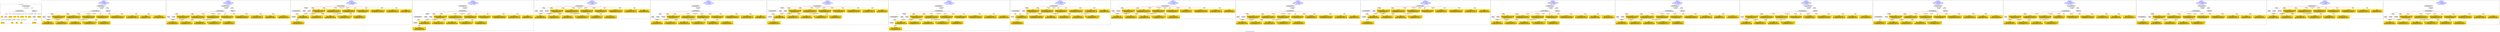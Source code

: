 digraph n0 {
fontcolor="blue"
remincross="true"
label="s15-s-detroit-institute-of-art.json"
subgraph cluster_0 {
label="1-correct model"
n2[style="filled",color="white",fillcolor="lightgray",label="CulturalHeritageObject1"];
n3[shape="plaintext",style="filled",fillcolor="gold",label="date"];
n4[style="filled",color="white",fillcolor="lightgray",label="Person1"];
n5[shape="plaintext",style="filled",fillcolor="gold",label="dimensions"];
n6[shape="plaintext",style="filled",fillcolor="gold",label="medium"];
n7[shape="plaintext",style="filled",fillcolor="gold",label="credit"];
n8[shape="plaintext",style="filled",fillcolor="gold",label="provenance"];
n9[shape="plaintext",style="filled",fillcolor="gold",label="title"];
n10[shape="plaintext",style="filled",fillcolor="gold",label="accession"];
n11[style="filled",color="white",fillcolor="lightgray",label="Concept1"];
n12[shape="plaintext",style="filled",fillcolor="gold",label="nationality"];
n13[shape="plaintext",style="filled",fillcolor="gold",label="birth"];
n14[shape="plaintext",style="filled",fillcolor="gold",label="death"];
n15[shape="plaintext",style="filled",fillcolor="gold",label="name"];
n16[style="filled",color="white",fillcolor="lightgray",label="EuropeanaAggregation1"];
n17[style="filled",color="white",fillcolor="lightgray",label="WebResource1"];
n18[shape="plaintext",style="filled",fillcolor="gold",label="imageURL"];
n19[shape="plaintext",style="filled",fillcolor="gold",label="classification"];
}
subgraph cluster_1 {
label="candidate 0\nlink coherence:1.0\nnode coherence:1.0\nconfidence:0.49768062471258145\nmapping score:0.6146114902888092\ncost:16.99953\n-precision:1.0-recall:1.0"
n21[style="filled",color="white",fillcolor="lightgray",label="CulturalHeritageObject1"];
n22[style="filled",color="white",fillcolor="lightgray",label="Person1"];
n23[style="filled",color="white",fillcolor="lightgray",label="Concept1"];
n24[style="filled",color="white",fillcolor="lightgray",label="EuropeanaAggregation1"];
n25[style="filled",color="white",fillcolor="lightgray",label="WebResource1"];
n26[shape="plaintext",style="filled",fillcolor="gold",label="classification\n[Person,biographicalInformation,0.425]\n[Concept,prefLabel,0.317]\n[CulturalHeritageObject,description,0.17]\n[CulturalHeritageObject,title,0.088]"];
n27[shape="plaintext",style="filled",fillcolor="gold",label="credit\n[CulturalHeritageObject,provenance,0.594]\n[CulturalHeritageObject,description,0.148]\n[CulturalHeritageObject,title,0.147]\n[Document,classLink,0.111]"];
n28[shape="plaintext",style="filled",fillcolor="gold",label="death\n[Person,dateOfDeath,0.422]\n[Person,dateOfBirth,0.309]\n[CulturalHeritageObject,created,0.237]\n[Person,biographicalInformation,0.032]"];
n29[shape="plaintext",style="filled",fillcolor="gold",label="accession\n[CulturalHeritageObject,extent,0.665]\n[CulturalHeritageObject,accessionNumber,0.242]\n[CulturalHeritageObject,provenance,0.071]\n[CulturalHeritageObject,description,0.021]"];
n30[shape="plaintext",style="filled",fillcolor="gold",label="provenance\n[CulturalHeritageObject,provenance,0.338]\n[CulturalHeritageObject,description,0.225]\n[CulturalHeritageObject,title,0.222]\n[Person,biographicalInformation,0.216]"];
n31[shape="plaintext",style="filled",fillcolor="gold",label="title\n[CulturalHeritageObject,title,0.363]\n[CulturalHeritageObject,description,0.309]\n[Person,biographicalInformation,0.18]\n[Document,classLink,0.148]"];
n32[shape="plaintext",style="filled",fillcolor="gold",label="imageURL\n[WebResource,classLink,0.712]\n[Document,classLink,0.283]\n[CulturalHeritageObject,description,0.003]\n[Person,nameOfThePerson,0.002]"];
n33[shape="plaintext",style="filled",fillcolor="gold",label="dimensions\n[CulturalHeritageObject,extent,0.677]\n[CulturalHeritageObject,accessionNumber,0.152]\n[CulturalHeritageObject,description,0.087]\n[CulturalHeritageObject,medium,0.084]"];
n34[shape="plaintext",style="filled",fillcolor="gold",label="medium\n[CulturalHeritageObject,medium,0.809]\n[Concept,prefLabel,0.068]\n[CulturalHeritageObject,description,0.063]\n[CulturalHeritageObject,provenance,0.06]"];
n35[shape="plaintext",style="filled",fillcolor="gold",label="name\n[Person,nameOfThePerson,0.474]\n[Document,classLink,0.267]\n[CulturalHeritageObject,provenance,0.145]\n[CulturalHeritageObject,title,0.114]"];
n36[shape="plaintext",style="filled",fillcolor="gold",label="date\n[Person,dateOfBirth,0.377]\n[Person,dateOfDeath,0.322]\n[CulturalHeritageObject,created,0.27]\n[CulturalHeritageObject,title,0.031]"];
n37[shape="plaintext",style="filled",fillcolor="gold",label="birth\n[Person,dateOfBirth,0.506]\n[Person,dateOfDeath,0.243]\n[CulturalHeritageObject,created,0.203]\n[Person,biographicalInformation,0.048]"];
n38[shape="plaintext",style="filled",fillcolor="gold",label="nationality\n[Person,countryAssociatedWithThePerson,0.745]\n[Concept,prefLabel,0.102]\n[CulturalHeritageObject,provenance,0.092]\n[CulturalHeritageObject,title,0.061]"];
}
subgraph cluster_2 {
label="candidate 1\nlink coherence:1.0\nnode coherence:1.0\nconfidence:0.49768062471258145\nmapping score:0.6146114902888092\ncost:16.99954\n-precision:0.94-recall:0.94"
n40[style="filled",color="white",fillcolor="lightgray",label="CulturalHeritageObject1"];
n41[style="filled",color="white",fillcolor="lightgray",label="Person1"];
n42[style="filled",color="white",fillcolor="lightgray",label="Concept1"];
n43[style="filled",color="white",fillcolor="lightgray",label="EuropeanaAggregation1"];
n44[style="filled",color="white",fillcolor="lightgray",label="WebResource1"];
n45[shape="plaintext",style="filled",fillcolor="gold",label="classification\n[Person,biographicalInformation,0.425]\n[Concept,prefLabel,0.317]\n[CulturalHeritageObject,description,0.17]\n[CulturalHeritageObject,title,0.088]"];
n46[shape="plaintext",style="filled",fillcolor="gold",label="credit\n[CulturalHeritageObject,provenance,0.594]\n[CulturalHeritageObject,description,0.148]\n[CulturalHeritageObject,title,0.147]\n[Document,classLink,0.111]"];
n47[shape="plaintext",style="filled",fillcolor="gold",label="death\n[Person,dateOfDeath,0.422]\n[Person,dateOfBirth,0.309]\n[CulturalHeritageObject,created,0.237]\n[Person,biographicalInformation,0.032]"];
n48[shape="plaintext",style="filled",fillcolor="gold",label="accession\n[CulturalHeritageObject,extent,0.665]\n[CulturalHeritageObject,accessionNumber,0.242]\n[CulturalHeritageObject,provenance,0.071]\n[CulturalHeritageObject,description,0.021]"];
n49[shape="plaintext",style="filled",fillcolor="gold",label="provenance\n[CulturalHeritageObject,provenance,0.338]\n[CulturalHeritageObject,description,0.225]\n[CulturalHeritageObject,title,0.222]\n[Person,biographicalInformation,0.216]"];
n50[shape="plaintext",style="filled",fillcolor="gold",label="title\n[CulturalHeritageObject,title,0.363]\n[CulturalHeritageObject,description,0.309]\n[Person,biographicalInformation,0.18]\n[Document,classLink,0.148]"];
n51[shape="plaintext",style="filled",fillcolor="gold",label="imageURL\n[WebResource,classLink,0.712]\n[Document,classLink,0.283]\n[CulturalHeritageObject,description,0.003]\n[Person,nameOfThePerson,0.002]"];
n52[shape="plaintext",style="filled",fillcolor="gold",label="dimensions\n[CulturalHeritageObject,extent,0.677]\n[CulturalHeritageObject,accessionNumber,0.152]\n[CulturalHeritageObject,description,0.087]\n[CulturalHeritageObject,medium,0.084]"];
n53[shape="plaintext",style="filled",fillcolor="gold",label="medium\n[CulturalHeritageObject,medium,0.809]\n[Concept,prefLabel,0.068]\n[CulturalHeritageObject,description,0.063]\n[CulturalHeritageObject,provenance,0.06]"];
n54[shape="plaintext",style="filled",fillcolor="gold",label="name\n[Person,nameOfThePerson,0.474]\n[Document,classLink,0.267]\n[CulturalHeritageObject,provenance,0.145]\n[CulturalHeritageObject,title,0.114]"];
n55[shape="plaintext",style="filled",fillcolor="gold",label="date\n[Person,dateOfBirth,0.377]\n[Person,dateOfDeath,0.322]\n[CulturalHeritageObject,created,0.27]\n[CulturalHeritageObject,title,0.031]"];
n56[shape="plaintext",style="filled",fillcolor="gold",label="birth\n[Person,dateOfBirth,0.506]\n[Person,dateOfDeath,0.243]\n[CulturalHeritageObject,created,0.203]\n[Person,biographicalInformation,0.048]"];
n57[shape="plaintext",style="filled",fillcolor="gold",label="nationality\n[Person,countryAssociatedWithThePerson,0.745]\n[Concept,prefLabel,0.102]\n[CulturalHeritageObject,provenance,0.092]\n[CulturalHeritageObject,title,0.061]"];
}
subgraph cluster_3 {
label="candidate 10\nlink coherence:1.0\nnode coherence:1.0\nconfidence:0.4646475609087515\nmapping score:0.6036004690208658\ncost:16.99976\n-precision:0.76-recall:0.76"
n59[style="filled",color="white",fillcolor="lightgray",label="CulturalHeritageObject1"];
n60[style="filled",color="white",fillcolor="lightgray",label="CulturalHeritageObject2"];
n61[style="filled",color="white",fillcolor="lightgray",label="Person1"];
n62[style="filled",color="white",fillcolor="lightgray",label="Concept1"];
n63[style="filled",color="white",fillcolor="lightgray",label="Document2"];
n64[shape="plaintext",style="filled",fillcolor="gold",label="classification\n[Person,biographicalInformation,0.425]\n[Concept,prefLabel,0.317]\n[CulturalHeritageObject,description,0.17]\n[CulturalHeritageObject,title,0.088]"];
n65[shape="plaintext",style="filled",fillcolor="gold",label="credit\n[CulturalHeritageObject,provenance,0.594]\n[CulturalHeritageObject,description,0.148]\n[CulturalHeritageObject,title,0.147]\n[Document,classLink,0.111]"];
n66[shape="plaintext",style="filled",fillcolor="gold",label="death\n[Person,dateOfDeath,0.422]\n[Person,dateOfBirth,0.309]\n[CulturalHeritageObject,created,0.237]\n[Person,biographicalInformation,0.032]"];
n67[shape="plaintext",style="filled",fillcolor="gold",label="accession\n[CulturalHeritageObject,extent,0.665]\n[CulturalHeritageObject,accessionNumber,0.242]\n[CulturalHeritageObject,provenance,0.071]\n[CulturalHeritageObject,description,0.021]"];
n68[shape="plaintext",style="filled",fillcolor="gold",label="provenance\n[CulturalHeritageObject,provenance,0.338]\n[CulturalHeritageObject,description,0.225]\n[CulturalHeritageObject,title,0.222]\n[Person,biographicalInformation,0.216]"];
n69[shape="plaintext",style="filled",fillcolor="gold",label="title\n[CulturalHeritageObject,title,0.363]\n[CulturalHeritageObject,description,0.309]\n[Person,biographicalInformation,0.18]\n[Document,classLink,0.148]"];
n70[shape="plaintext",style="filled",fillcolor="gold",label="dimensions\n[CulturalHeritageObject,extent,0.677]\n[CulturalHeritageObject,accessionNumber,0.152]\n[CulturalHeritageObject,description,0.087]\n[CulturalHeritageObject,medium,0.084]"];
n71[shape="plaintext",style="filled",fillcolor="gold",label="medium\n[CulturalHeritageObject,medium,0.809]\n[Concept,prefLabel,0.068]\n[CulturalHeritageObject,description,0.063]\n[CulturalHeritageObject,provenance,0.06]"];
n72[shape="plaintext",style="filled",fillcolor="gold",label="name\n[Person,nameOfThePerson,0.474]\n[Document,classLink,0.267]\n[CulturalHeritageObject,provenance,0.145]\n[CulturalHeritageObject,title,0.114]"];
n73[shape="plaintext",style="filled",fillcolor="gold",label="date\n[Person,dateOfBirth,0.377]\n[Person,dateOfDeath,0.322]\n[CulturalHeritageObject,created,0.27]\n[CulturalHeritageObject,title,0.031]"];
n74[shape="plaintext",style="filled",fillcolor="gold",label="birth\n[Person,dateOfBirth,0.506]\n[Person,dateOfDeath,0.243]\n[CulturalHeritageObject,created,0.203]\n[Person,biographicalInformation,0.048]"];
n75[shape="plaintext",style="filled",fillcolor="gold",label="nationality\n[Person,countryAssociatedWithThePerson,0.745]\n[Concept,prefLabel,0.102]\n[CulturalHeritageObject,provenance,0.092]\n[CulturalHeritageObject,title,0.061]"];
n76[shape="plaintext",style="filled",fillcolor="gold",label="imageURL\n[WebResource,classLink,0.712]\n[Document,classLink,0.283]\n[CulturalHeritageObject,description,0.003]\n[Person,nameOfThePerson,0.002]"];
}
subgraph cluster_4 {
label="candidate 11\nlink coherence:1.0\nnode coherence:1.0\nconfidence:0.4646475609087515\nmapping score:0.6036004690208658\ncost:17.99963\n-precision:0.78-recall:0.82"
n78[style="filled",color="white",fillcolor="lightgray",label="CulturalHeritageObject1"];
n79[style="filled",color="white",fillcolor="lightgray",label="CulturalHeritageObject2"];
n80[style="filled",color="white",fillcolor="lightgray",label="Person1"];
n81[style="filled",color="white",fillcolor="lightgray",label="Concept1"];
n82[style="filled",color="white",fillcolor="lightgray",label="Document2"];
n83[style="filled",color="white",fillcolor="lightgray",label="EuropeanaAggregation1"];
n84[shape="plaintext",style="filled",fillcolor="gold",label="classification\n[Person,biographicalInformation,0.425]\n[Concept,prefLabel,0.317]\n[CulturalHeritageObject,description,0.17]\n[CulturalHeritageObject,title,0.088]"];
n85[shape="plaintext",style="filled",fillcolor="gold",label="credit\n[CulturalHeritageObject,provenance,0.594]\n[CulturalHeritageObject,description,0.148]\n[CulturalHeritageObject,title,0.147]\n[Document,classLink,0.111]"];
n86[shape="plaintext",style="filled",fillcolor="gold",label="death\n[Person,dateOfDeath,0.422]\n[Person,dateOfBirth,0.309]\n[CulturalHeritageObject,created,0.237]\n[Person,biographicalInformation,0.032]"];
n87[shape="plaintext",style="filled",fillcolor="gold",label="accession\n[CulturalHeritageObject,extent,0.665]\n[CulturalHeritageObject,accessionNumber,0.242]\n[CulturalHeritageObject,provenance,0.071]\n[CulturalHeritageObject,description,0.021]"];
n88[shape="plaintext",style="filled",fillcolor="gold",label="provenance\n[CulturalHeritageObject,provenance,0.338]\n[CulturalHeritageObject,description,0.225]\n[CulturalHeritageObject,title,0.222]\n[Person,biographicalInformation,0.216]"];
n89[shape="plaintext",style="filled",fillcolor="gold",label="title\n[CulturalHeritageObject,title,0.363]\n[CulturalHeritageObject,description,0.309]\n[Person,biographicalInformation,0.18]\n[Document,classLink,0.148]"];
n90[shape="plaintext",style="filled",fillcolor="gold",label="dimensions\n[CulturalHeritageObject,extent,0.677]\n[CulturalHeritageObject,accessionNumber,0.152]\n[CulturalHeritageObject,description,0.087]\n[CulturalHeritageObject,medium,0.084]"];
n91[shape="plaintext",style="filled",fillcolor="gold",label="medium\n[CulturalHeritageObject,medium,0.809]\n[Concept,prefLabel,0.068]\n[CulturalHeritageObject,description,0.063]\n[CulturalHeritageObject,provenance,0.06]"];
n92[shape="plaintext",style="filled",fillcolor="gold",label="name\n[Person,nameOfThePerson,0.474]\n[Document,classLink,0.267]\n[CulturalHeritageObject,provenance,0.145]\n[CulturalHeritageObject,title,0.114]"];
n93[shape="plaintext",style="filled",fillcolor="gold",label="date\n[Person,dateOfBirth,0.377]\n[Person,dateOfDeath,0.322]\n[CulturalHeritageObject,created,0.27]\n[CulturalHeritageObject,title,0.031]"];
n94[shape="plaintext",style="filled",fillcolor="gold",label="birth\n[Person,dateOfBirth,0.506]\n[Person,dateOfDeath,0.243]\n[CulturalHeritageObject,created,0.203]\n[Person,biographicalInformation,0.048]"];
n95[shape="plaintext",style="filled",fillcolor="gold",label="nationality\n[Person,countryAssociatedWithThePerson,0.745]\n[Concept,prefLabel,0.102]\n[CulturalHeritageObject,provenance,0.092]\n[CulturalHeritageObject,title,0.061]"];
n96[shape="plaintext",style="filled",fillcolor="gold",label="imageURL\n[WebResource,classLink,0.712]\n[Document,classLink,0.283]\n[CulturalHeritageObject,description,0.003]\n[Person,nameOfThePerson,0.002]"];
}
subgraph cluster_5 {
label="candidate 12\nlink coherence:1.0\nnode coherence:1.0\nconfidence:0.4604607752027121\nmapping score:0.6022048737855195\ncost:15.99977\n-precision:0.75-recall:0.71"
n98[style="filled",color="white",fillcolor="lightgray",label="CulturalHeritageObject1"];
n99[style="filled",color="white",fillcolor="lightgray",label="Person1"];
n100[style="filled",color="white",fillcolor="lightgray",label="Concept1"];
n101[style="filled",color="white",fillcolor="lightgray",label="Document1"];
n102[shape="plaintext",style="filled",fillcolor="gold",label="classification\n[Person,biographicalInformation,0.425]\n[Concept,prefLabel,0.317]\n[CulturalHeritageObject,description,0.17]\n[CulturalHeritageObject,title,0.088]"];
n103[shape="plaintext",style="filled",fillcolor="gold",label="credit\n[CulturalHeritageObject,provenance,0.594]\n[CulturalHeritageObject,description,0.148]\n[CulturalHeritageObject,title,0.147]\n[Document,classLink,0.111]"];
n104[shape="plaintext",style="filled",fillcolor="gold",label="death\n[Person,dateOfDeath,0.422]\n[Person,dateOfBirth,0.309]\n[CulturalHeritageObject,created,0.237]\n[Person,biographicalInformation,0.032]"];
n105[shape="plaintext",style="filled",fillcolor="gold",label="accession\n[CulturalHeritageObject,extent,0.665]\n[CulturalHeritageObject,accessionNumber,0.242]\n[CulturalHeritageObject,provenance,0.071]\n[CulturalHeritageObject,description,0.021]"];
n106[shape="plaintext",style="filled",fillcolor="gold",label="provenance\n[CulturalHeritageObject,provenance,0.338]\n[CulturalHeritageObject,description,0.225]\n[CulturalHeritageObject,title,0.222]\n[Person,biographicalInformation,0.216]"];
n107[shape="plaintext",style="filled",fillcolor="gold",label="title\n[CulturalHeritageObject,title,0.363]\n[CulturalHeritageObject,description,0.309]\n[Person,biographicalInformation,0.18]\n[Document,classLink,0.148]"];
n108[shape="plaintext",style="filled",fillcolor="gold",label="imageURL\n[WebResource,classLink,0.712]\n[Document,classLink,0.283]\n[CulturalHeritageObject,description,0.003]\n[Person,nameOfThePerson,0.002]"];
n109[shape="plaintext",style="filled",fillcolor="gold",label="dimensions\n[CulturalHeritageObject,extent,0.677]\n[CulturalHeritageObject,accessionNumber,0.152]\n[CulturalHeritageObject,description,0.087]\n[CulturalHeritageObject,medium,0.084]"];
n110[shape="plaintext",style="filled",fillcolor="gold",label="medium\n[CulturalHeritageObject,medium,0.809]\n[Concept,prefLabel,0.068]\n[CulturalHeritageObject,description,0.063]\n[CulturalHeritageObject,provenance,0.06]"];
n111[shape="plaintext",style="filled",fillcolor="gold",label="name\n[Person,nameOfThePerson,0.474]\n[Document,classLink,0.267]\n[CulturalHeritageObject,provenance,0.145]\n[CulturalHeritageObject,title,0.114]"];
n112[shape="plaintext",style="filled",fillcolor="gold",label="date\n[Person,dateOfBirth,0.377]\n[Person,dateOfDeath,0.322]\n[CulturalHeritageObject,created,0.27]\n[CulturalHeritageObject,title,0.031]"];
n113[shape="plaintext",style="filled",fillcolor="gold",label="birth\n[Person,dateOfBirth,0.506]\n[Person,dateOfDeath,0.243]\n[CulturalHeritageObject,created,0.203]\n[Person,biographicalInformation,0.048]"];
n114[shape="plaintext",style="filled",fillcolor="gold",label="nationality\n[Person,countryAssociatedWithThePerson,0.745]\n[Concept,prefLabel,0.102]\n[CulturalHeritageObject,provenance,0.092]\n[CulturalHeritageObject,title,0.061]"];
}
subgraph cluster_6 {
label="candidate 13\nlink coherence:1.0\nnode coherence:1.0\nconfidence:0.4604607752027121\nmapping score:0.6022048737855195\ncost:16.99964\n-precision:0.76-recall:0.76"
n116[style="filled",color="white",fillcolor="lightgray",label="CulturalHeritageObject1"];
n117[style="filled",color="white",fillcolor="lightgray",label="Person1"];
n118[style="filled",color="white",fillcolor="lightgray",label="Concept1"];
n119[style="filled",color="white",fillcolor="lightgray",label="Document1"];
n120[style="filled",color="white",fillcolor="lightgray",label="EuropeanaAggregation1"];
n121[shape="plaintext",style="filled",fillcolor="gold",label="classification\n[Person,biographicalInformation,0.425]\n[Concept,prefLabel,0.317]\n[CulturalHeritageObject,description,0.17]\n[CulturalHeritageObject,title,0.088]"];
n122[shape="plaintext",style="filled",fillcolor="gold",label="credit\n[CulturalHeritageObject,provenance,0.594]\n[CulturalHeritageObject,description,0.148]\n[CulturalHeritageObject,title,0.147]\n[Document,classLink,0.111]"];
n123[shape="plaintext",style="filled",fillcolor="gold",label="death\n[Person,dateOfDeath,0.422]\n[Person,dateOfBirth,0.309]\n[CulturalHeritageObject,created,0.237]\n[Person,biographicalInformation,0.032]"];
n124[shape="plaintext",style="filled",fillcolor="gold",label="accession\n[CulturalHeritageObject,extent,0.665]\n[CulturalHeritageObject,accessionNumber,0.242]\n[CulturalHeritageObject,provenance,0.071]\n[CulturalHeritageObject,description,0.021]"];
n125[shape="plaintext",style="filled",fillcolor="gold",label="provenance\n[CulturalHeritageObject,provenance,0.338]\n[CulturalHeritageObject,description,0.225]\n[CulturalHeritageObject,title,0.222]\n[Person,biographicalInformation,0.216]"];
n126[shape="plaintext",style="filled",fillcolor="gold",label="title\n[CulturalHeritageObject,title,0.363]\n[CulturalHeritageObject,description,0.309]\n[Person,biographicalInformation,0.18]\n[Document,classLink,0.148]"];
n127[shape="plaintext",style="filled",fillcolor="gold",label="imageURL\n[WebResource,classLink,0.712]\n[Document,classLink,0.283]\n[CulturalHeritageObject,description,0.003]\n[Person,nameOfThePerson,0.002]"];
n128[shape="plaintext",style="filled",fillcolor="gold",label="dimensions\n[CulturalHeritageObject,extent,0.677]\n[CulturalHeritageObject,accessionNumber,0.152]\n[CulturalHeritageObject,description,0.087]\n[CulturalHeritageObject,medium,0.084]"];
n129[shape="plaintext",style="filled",fillcolor="gold",label="medium\n[CulturalHeritageObject,medium,0.809]\n[Concept,prefLabel,0.068]\n[CulturalHeritageObject,description,0.063]\n[CulturalHeritageObject,provenance,0.06]"];
n130[shape="plaintext",style="filled",fillcolor="gold",label="name\n[Person,nameOfThePerson,0.474]\n[Document,classLink,0.267]\n[CulturalHeritageObject,provenance,0.145]\n[CulturalHeritageObject,title,0.114]"];
n131[shape="plaintext",style="filled",fillcolor="gold",label="date\n[Person,dateOfBirth,0.377]\n[Person,dateOfDeath,0.322]\n[CulturalHeritageObject,created,0.27]\n[CulturalHeritageObject,title,0.031]"];
n132[shape="plaintext",style="filled",fillcolor="gold",label="birth\n[Person,dateOfBirth,0.506]\n[Person,dateOfDeath,0.243]\n[CulturalHeritageObject,created,0.203]\n[Person,biographicalInformation,0.048]"];
n133[shape="plaintext",style="filled",fillcolor="gold",label="nationality\n[Person,countryAssociatedWithThePerson,0.745]\n[Concept,prefLabel,0.102]\n[CulturalHeritageObject,provenance,0.092]\n[CulturalHeritageObject,title,0.061]"];
}
subgraph cluster_7 {
label="candidate 14\nlink coherence:1.0\nnode coherence:1.0\nconfidence:0.4604607752027121\nmapping score:0.6022048737855195\ncost:16.99976\n-precision:0.71-recall:0.71"
n135[style="filled",color="white",fillcolor="lightgray",label="CulturalHeritageObject1"];
n136[style="filled",color="white",fillcolor="lightgray",label="CulturalHeritageObject2"];
n137[style="filled",color="white",fillcolor="lightgray",label="Person1"];
n138[style="filled",color="white",fillcolor="lightgray",label="Concept1"];
n139[style="filled",color="white",fillcolor="lightgray",label="Document2"];
n140[shape="plaintext",style="filled",fillcolor="gold",label="classification\n[Person,biographicalInformation,0.425]\n[Concept,prefLabel,0.317]\n[CulturalHeritageObject,description,0.17]\n[CulturalHeritageObject,title,0.088]"];
n141[shape="plaintext",style="filled",fillcolor="gold",label="credit\n[CulturalHeritageObject,provenance,0.594]\n[CulturalHeritageObject,description,0.148]\n[CulturalHeritageObject,title,0.147]\n[Document,classLink,0.111]"];
n142[shape="plaintext",style="filled",fillcolor="gold",label="death\n[Person,dateOfDeath,0.422]\n[Person,dateOfBirth,0.309]\n[CulturalHeritageObject,created,0.237]\n[Person,biographicalInformation,0.032]"];
n143[shape="plaintext",style="filled",fillcolor="gold",label="accession\n[CulturalHeritageObject,extent,0.665]\n[CulturalHeritageObject,accessionNumber,0.242]\n[CulturalHeritageObject,provenance,0.071]\n[CulturalHeritageObject,description,0.021]"];
n144[shape="plaintext",style="filled",fillcolor="gold",label="provenance\n[CulturalHeritageObject,provenance,0.338]\n[CulturalHeritageObject,description,0.225]\n[CulturalHeritageObject,title,0.222]\n[Person,biographicalInformation,0.216]"];
n145[shape="plaintext",style="filled",fillcolor="gold",label="title\n[CulturalHeritageObject,title,0.363]\n[CulturalHeritageObject,description,0.309]\n[Person,biographicalInformation,0.18]\n[Document,classLink,0.148]"];
n146[shape="plaintext",style="filled",fillcolor="gold",label="dimensions\n[CulturalHeritageObject,extent,0.677]\n[CulturalHeritageObject,accessionNumber,0.152]\n[CulturalHeritageObject,description,0.087]\n[CulturalHeritageObject,medium,0.084]"];
n147[shape="plaintext",style="filled",fillcolor="gold",label="medium\n[CulturalHeritageObject,medium,0.809]\n[Concept,prefLabel,0.068]\n[CulturalHeritageObject,description,0.063]\n[CulturalHeritageObject,provenance,0.06]"];
n148[shape="plaintext",style="filled",fillcolor="gold",label="name\n[Person,nameOfThePerson,0.474]\n[Document,classLink,0.267]\n[CulturalHeritageObject,provenance,0.145]\n[CulturalHeritageObject,title,0.114]"];
n149[shape="plaintext",style="filled",fillcolor="gold",label="date\n[Person,dateOfBirth,0.377]\n[Person,dateOfDeath,0.322]\n[CulturalHeritageObject,created,0.27]\n[CulturalHeritageObject,title,0.031]"];
n150[shape="plaintext",style="filled",fillcolor="gold",label="birth\n[Person,dateOfBirth,0.506]\n[Person,dateOfDeath,0.243]\n[CulturalHeritageObject,created,0.203]\n[Person,biographicalInformation,0.048]"];
n151[shape="plaintext",style="filled",fillcolor="gold",label="nationality\n[Person,countryAssociatedWithThePerson,0.745]\n[Concept,prefLabel,0.102]\n[CulturalHeritageObject,provenance,0.092]\n[CulturalHeritageObject,title,0.061]"];
n152[shape="plaintext",style="filled",fillcolor="gold",label="imageURL\n[WebResource,classLink,0.712]\n[Document,classLink,0.283]\n[CulturalHeritageObject,description,0.003]\n[Person,nameOfThePerson,0.002]"];
}
subgraph cluster_8 {
label="candidate 15\nlink coherence:1.0\nnode coherence:1.0\nconfidence:0.4604607752027121\nmapping score:0.6022048737855195\ncost:17.99963\n-precision:0.72-recall:0.76"
n154[style="filled",color="white",fillcolor="lightgray",label="CulturalHeritageObject1"];
n155[style="filled",color="white",fillcolor="lightgray",label="CulturalHeritageObject2"];
n156[style="filled",color="white",fillcolor="lightgray",label="Person1"];
n157[style="filled",color="white",fillcolor="lightgray",label="Concept1"];
n158[style="filled",color="white",fillcolor="lightgray",label="Document2"];
n159[style="filled",color="white",fillcolor="lightgray",label="EuropeanaAggregation1"];
n160[shape="plaintext",style="filled",fillcolor="gold",label="classification\n[Person,biographicalInformation,0.425]\n[Concept,prefLabel,0.317]\n[CulturalHeritageObject,description,0.17]\n[CulturalHeritageObject,title,0.088]"];
n161[shape="plaintext",style="filled",fillcolor="gold",label="credit\n[CulturalHeritageObject,provenance,0.594]\n[CulturalHeritageObject,description,0.148]\n[CulturalHeritageObject,title,0.147]\n[Document,classLink,0.111]"];
n162[shape="plaintext",style="filled",fillcolor="gold",label="death\n[Person,dateOfDeath,0.422]\n[Person,dateOfBirth,0.309]\n[CulturalHeritageObject,created,0.237]\n[Person,biographicalInformation,0.032]"];
n163[shape="plaintext",style="filled",fillcolor="gold",label="accession\n[CulturalHeritageObject,extent,0.665]\n[CulturalHeritageObject,accessionNumber,0.242]\n[CulturalHeritageObject,provenance,0.071]\n[CulturalHeritageObject,description,0.021]"];
n164[shape="plaintext",style="filled",fillcolor="gold",label="provenance\n[CulturalHeritageObject,provenance,0.338]\n[CulturalHeritageObject,description,0.225]\n[CulturalHeritageObject,title,0.222]\n[Person,biographicalInformation,0.216]"];
n165[shape="plaintext",style="filled",fillcolor="gold",label="title\n[CulturalHeritageObject,title,0.363]\n[CulturalHeritageObject,description,0.309]\n[Person,biographicalInformation,0.18]\n[Document,classLink,0.148]"];
n166[shape="plaintext",style="filled",fillcolor="gold",label="dimensions\n[CulturalHeritageObject,extent,0.677]\n[CulturalHeritageObject,accessionNumber,0.152]\n[CulturalHeritageObject,description,0.087]\n[CulturalHeritageObject,medium,0.084]"];
n167[shape="plaintext",style="filled",fillcolor="gold",label="medium\n[CulturalHeritageObject,medium,0.809]\n[Concept,prefLabel,0.068]\n[CulturalHeritageObject,description,0.063]\n[CulturalHeritageObject,provenance,0.06]"];
n168[shape="plaintext",style="filled",fillcolor="gold",label="name\n[Person,nameOfThePerson,0.474]\n[Document,classLink,0.267]\n[CulturalHeritageObject,provenance,0.145]\n[CulturalHeritageObject,title,0.114]"];
n169[shape="plaintext",style="filled",fillcolor="gold",label="date\n[Person,dateOfBirth,0.377]\n[Person,dateOfDeath,0.322]\n[CulturalHeritageObject,created,0.27]\n[CulturalHeritageObject,title,0.031]"];
n170[shape="plaintext",style="filled",fillcolor="gold",label="birth\n[Person,dateOfBirth,0.506]\n[Person,dateOfDeath,0.243]\n[CulturalHeritageObject,created,0.203]\n[Person,biographicalInformation,0.048]"];
n171[shape="plaintext",style="filled",fillcolor="gold",label="nationality\n[Person,countryAssociatedWithThePerson,0.745]\n[Concept,prefLabel,0.102]\n[CulturalHeritageObject,provenance,0.092]\n[CulturalHeritageObject,title,0.061]"];
n172[shape="plaintext",style="filled",fillcolor="gold",label="imageURL\n[WebResource,classLink,0.712]\n[Document,classLink,0.283]\n[CulturalHeritageObject,description,0.003]\n[Person,nameOfThePerson,0.002]"];
}
subgraph cluster_9 {
label="candidate 16\nlink coherence:1.0\nnode coherence:1.0\nconfidence:0.45800729360133174\nmapping score:0.6013870465850593\ncost:15.9998\n-precision:0.69-recall:0.65"
n174[style="filled",color="white",fillcolor="lightgray",label="CulturalHeritageObject1"];
n175[style="filled",color="white",fillcolor="lightgray",label="CulturalHeritageObject2"];
n176[style="filled",color="white",fillcolor="lightgray",label="Person1"];
n177[style="filled",color="white",fillcolor="lightgray",label="Person2"];
n178[shape="plaintext",style="filled",fillcolor="gold",label="classification\n[Person,biographicalInformation,0.425]\n[Concept,prefLabel,0.317]\n[CulturalHeritageObject,description,0.17]\n[CulturalHeritageObject,title,0.088]"];
n179[shape="plaintext",style="filled",fillcolor="gold",label="credit\n[CulturalHeritageObject,provenance,0.594]\n[CulturalHeritageObject,description,0.148]\n[CulturalHeritageObject,title,0.147]\n[Document,classLink,0.111]"];
n180[shape="plaintext",style="filled",fillcolor="gold",label="death\n[Person,dateOfDeath,0.422]\n[Person,dateOfBirth,0.309]\n[CulturalHeritageObject,created,0.237]\n[Person,biographicalInformation,0.032]"];
n181[shape="plaintext",style="filled",fillcolor="gold",label="provenance\n[CulturalHeritageObject,provenance,0.338]\n[CulturalHeritageObject,description,0.225]\n[CulturalHeritageObject,title,0.222]\n[Person,biographicalInformation,0.216]"];
n182[shape="plaintext",style="filled",fillcolor="gold",label="title\n[CulturalHeritageObject,title,0.363]\n[CulturalHeritageObject,description,0.309]\n[Person,biographicalInformation,0.18]\n[Document,classLink,0.148]"];
n183[shape="plaintext",style="filled",fillcolor="gold",label="accession\n[CulturalHeritageObject,extent,0.665]\n[CulturalHeritageObject,accessionNumber,0.242]\n[CulturalHeritageObject,provenance,0.071]\n[CulturalHeritageObject,description,0.021]"];
n184[shape="plaintext",style="filled",fillcolor="gold",label="dimensions\n[CulturalHeritageObject,extent,0.677]\n[CulturalHeritageObject,accessionNumber,0.152]\n[CulturalHeritageObject,description,0.087]\n[CulturalHeritageObject,medium,0.084]"];
n185[shape="plaintext",style="filled",fillcolor="gold",label="medium\n[CulturalHeritageObject,medium,0.809]\n[Concept,prefLabel,0.068]\n[CulturalHeritageObject,description,0.063]\n[CulturalHeritageObject,provenance,0.06]"];
n186[shape="plaintext",style="filled",fillcolor="gold",label="name\n[Person,nameOfThePerson,0.474]\n[Document,classLink,0.267]\n[CulturalHeritageObject,provenance,0.145]\n[CulturalHeritageObject,title,0.114]"];
n187[shape="plaintext",style="filled",fillcolor="gold",label="date\n[Person,dateOfBirth,0.377]\n[Person,dateOfDeath,0.322]\n[CulturalHeritageObject,created,0.27]\n[CulturalHeritageObject,title,0.031]"];
n188[shape="plaintext",style="filled",fillcolor="gold",label="birth\n[Person,dateOfBirth,0.506]\n[Person,dateOfDeath,0.243]\n[CulturalHeritageObject,created,0.203]\n[Person,biographicalInformation,0.048]"];
n189[shape="plaintext",style="filled",fillcolor="gold",label="nationality\n[Person,countryAssociatedWithThePerson,0.745]\n[Concept,prefLabel,0.102]\n[CulturalHeritageObject,provenance,0.092]\n[CulturalHeritageObject,title,0.061]"];
n190[shape="plaintext",style="filled",fillcolor="gold",label="imageURL\n[WebResource,classLink,0.712]\n[Document,classLink,0.283]\n[CulturalHeritageObject,description,0.003]\n[Person,nameOfThePerson,0.002]"];
}
subgraph cluster_10 {
label="candidate 17\nlink coherence:1.0\nnode coherence:1.0\nconfidence:0.4533253107636182\nmapping score:0.6126468984596676\ncost:14.9998\n-precision:0.8-recall:0.71"
n192[style="filled",color="white",fillcolor="lightgray",label="CulturalHeritageObject1"];
n193[style="filled",color="white",fillcolor="lightgray",label="Person1"];
n194[style="filled",color="white",fillcolor="lightgray",label="Document1"];
n195[shape="plaintext",style="filled",fillcolor="gold",label="credit\n[CulturalHeritageObject,provenance,0.594]\n[CulturalHeritageObject,description,0.148]\n[CulturalHeritageObject,title,0.147]\n[Document,classLink,0.111]"];
n196[shape="plaintext",style="filled",fillcolor="gold",label="death\n[Person,dateOfDeath,0.422]\n[Person,dateOfBirth,0.309]\n[CulturalHeritageObject,created,0.237]\n[Person,biographicalInformation,0.032]"];
n197[shape="plaintext",style="filled",fillcolor="gold",label="accession\n[CulturalHeritageObject,extent,0.665]\n[CulturalHeritageObject,accessionNumber,0.242]\n[CulturalHeritageObject,provenance,0.071]\n[CulturalHeritageObject,description,0.021]"];
n198[shape="plaintext",style="filled",fillcolor="gold",label="provenance\n[CulturalHeritageObject,provenance,0.338]\n[CulturalHeritageObject,description,0.225]\n[CulturalHeritageObject,title,0.222]\n[Person,biographicalInformation,0.216]"];
n199[shape="plaintext",style="filled",fillcolor="gold",label="title\n[CulturalHeritageObject,title,0.363]\n[CulturalHeritageObject,description,0.309]\n[Person,biographicalInformation,0.18]\n[Document,classLink,0.148]"];
n200[shape="plaintext",style="filled",fillcolor="gold",label="classification\n[Person,biographicalInformation,0.425]\n[Concept,prefLabel,0.317]\n[CulturalHeritageObject,description,0.17]\n[CulturalHeritageObject,title,0.088]"];
n201[shape="plaintext",style="filled",fillcolor="gold",label="imageURL\n[WebResource,classLink,0.712]\n[Document,classLink,0.283]\n[CulturalHeritageObject,description,0.003]\n[Person,nameOfThePerson,0.002]"];
n202[shape="plaintext",style="filled",fillcolor="gold",label="dimensions\n[CulturalHeritageObject,extent,0.677]\n[CulturalHeritageObject,accessionNumber,0.152]\n[CulturalHeritageObject,description,0.087]\n[CulturalHeritageObject,medium,0.084]"];
n203[shape="plaintext",style="filled",fillcolor="gold",label="medium\n[CulturalHeritageObject,medium,0.809]\n[Concept,prefLabel,0.068]\n[CulturalHeritageObject,description,0.063]\n[CulturalHeritageObject,provenance,0.06]"];
n204[shape="plaintext",style="filled",fillcolor="gold",label="name\n[Person,nameOfThePerson,0.474]\n[Document,classLink,0.267]\n[CulturalHeritageObject,provenance,0.145]\n[CulturalHeritageObject,title,0.114]"];
n205[shape="plaintext",style="filled",fillcolor="gold",label="date\n[Person,dateOfBirth,0.377]\n[Person,dateOfDeath,0.322]\n[CulturalHeritageObject,created,0.27]\n[CulturalHeritageObject,title,0.031]"];
n206[shape="plaintext",style="filled",fillcolor="gold",label="birth\n[Person,dateOfBirth,0.506]\n[Person,dateOfDeath,0.243]\n[CulturalHeritageObject,created,0.203]\n[Person,biographicalInformation,0.048]"];
n207[shape="plaintext",style="filled",fillcolor="gold",label="nationality\n[Person,countryAssociatedWithThePerson,0.745]\n[Concept,prefLabel,0.102]\n[CulturalHeritageObject,provenance,0.092]\n[CulturalHeritageObject,title,0.061]"];
}
subgraph cluster_11 {
label="candidate 18\nlink coherence:1.0\nnode coherence:1.0\nconfidence:0.4533253107636182\nmapping score:0.6126468984596676\ncost:15.99967\n-precision:0.81-recall:0.76"
n209[style="filled",color="white",fillcolor="lightgray",label="CulturalHeritageObject1"];
n210[style="filled",color="white",fillcolor="lightgray",label="Person1"];
n211[style="filled",color="white",fillcolor="lightgray",label="Document1"];
n212[style="filled",color="white",fillcolor="lightgray",label="EuropeanaAggregation1"];
n213[shape="plaintext",style="filled",fillcolor="gold",label="credit\n[CulturalHeritageObject,provenance,0.594]\n[CulturalHeritageObject,description,0.148]\n[CulturalHeritageObject,title,0.147]\n[Document,classLink,0.111]"];
n214[shape="plaintext",style="filled",fillcolor="gold",label="death\n[Person,dateOfDeath,0.422]\n[Person,dateOfBirth,0.309]\n[CulturalHeritageObject,created,0.237]\n[Person,biographicalInformation,0.032]"];
n215[shape="plaintext",style="filled",fillcolor="gold",label="accession\n[CulturalHeritageObject,extent,0.665]\n[CulturalHeritageObject,accessionNumber,0.242]\n[CulturalHeritageObject,provenance,0.071]\n[CulturalHeritageObject,description,0.021]"];
n216[shape="plaintext",style="filled",fillcolor="gold",label="provenance\n[CulturalHeritageObject,provenance,0.338]\n[CulturalHeritageObject,description,0.225]\n[CulturalHeritageObject,title,0.222]\n[Person,biographicalInformation,0.216]"];
n217[shape="plaintext",style="filled",fillcolor="gold",label="title\n[CulturalHeritageObject,title,0.363]\n[CulturalHeritageObject,description,0.309]\n[Person,biographicalInformation,0.18]\n[Document,classLink,0.148]"];
n218[shape="plaintext",style="filled",fillcolor="gold",label="classification\n[Person,biographicalInformation,0.425]\n[Concept,prefLabel,0.317]\n[CulturalHeritageObject,description,0.17]\n[CulturalHeritageObject,title,0.088]"];
n219[shape="plaintext",style="filled",fillcolor="gold",label="imageURL\n[WebResource,classLink,0.712]\n[Document,classLink,0.283]\n[CulturalHeritageObject,description,0.003]\n[Person,nameOfThePerson,0.002]"];
n220[shape="plaintext",style="filled",fillcolor="gold",label="dimensions\n[CulturalHeritageObject,extent,0.677]\n[CulturalHeritageObject,accessionNumber,0.152]\n[CulturalHeritageObject,description,0.087]\n[CulturalHeritageObject,medium,0.084]"];
n221[shape="plaintext",style="filled",fillcolor="gold",label="medium\n[CulturalHeritageObject,medium,0.809]\n[Concept,prefLabel,0.068]\n[CulturalHeritageObject,description,0.063]\n[CulturalHeritageObject,provenance,0.06]"];
n222[shape="plaintext",style="filled",fillcolor="gold",label="name\n[Person,nameOfThePerson,0.474]\n[Document,classLink,0.267]\n[CulturalHeritageObject,provenance,0.145]\n[CulturalHeritageObject,title,0.114]"];
n223[shape="plaintext",style="filled",fillcolor="gold",label="date\n[Person,dateOfBirth,0.377]\n[Person,dateOfDeath,0.322]\n[CulturalHeritageObject,created,0.27]\n[CulturalHeritageObject,title,0.031]"];
n224[shape="plaintext",style="filled",fillcolor="gold",label="birth\n[Person,dateOfBirth,0.506]\n[Person,dateOfDeath,0.243]\n[CulturalHeritageObject,created,0.203]\n[Person,biographicalInformation,0.048]"];
n225[shape="plaintext",style="filled",fillcolor="gold",label="nationality\n[Person,countryAssociatedWithThePerson,0.745]\n[Concept,prefLabel,0.102]\n[CulturalHeritageObject,provenance,0.092]\n[CulturalHeritageObject,title,0.061]"];
}
subgraph cluster_12 {
label="candidate 19\nlink coherence:1.0\nnode coherence:1.0\nconfidence:0.4533253107636182\nmapping score:0.6126468984596676\ncost:15.99979\n-precision:0.75-recall:0.71"
n227[style="filled",color="white",fillcolor="lightgray",label="CulturalHeritageObject1"];
n228[style="filled",color="white",fillcolor="lightgray",label="CulturalHeritageObject2"];
n229[style="filled",color="white",fillcolor="lightgray",label="Person1"];
n230[style="filled",color="white",fillcolor="lightgray",label="Document2"];
n231[shape="plaintext",style="filled",fillcolor="gold",label="credit\n[CulturalHeritageObject,provenance,0.594]\n[CulturalHeritageObject,description,0.148]\n[CulturalHeritageObject,title,0.147]\n[Document,classLink,0.111]"];
n232[shape="plaintext",style="filled",fillcolor="gold",label="death\n[Person,dateOfDeath,0.422]\n[Person,dateOfBirth,0.309]\n[CulturalHeritageObject,created,0.237]\n[Person,biographicalInformation,0.032]"];
n233[shape="plaintext",style="filled",fillcolor="gold",label="accession\n[CulturalHeritageObject,extent,0.665]\n[CulturalHeritageObject,accessionNumber,0.242]\n[CulturalHeritageObject,provenance,0.071]\n[CulturalHeritageObject,description,0.021]"];
n234[shape="plaintext",style="filled",fillcolor="gold",label="provenance\n[CulturalHeritageObject,provenance,0.338]\n[CulturalHeritageObject,description,0.225]\n[CulturalHeritageObject,title,0.222]\n[Person,biographicalInformation,0.216]"];
n235[shape="plaintext",style="filled",fillcolor="gold",label="title\n[CulturalHeritageObject,title,0.363]\n[CulturalHeritageObject,description,0.309]\n[Person,biographicalInformation,0.18]\n[Document,classLink,0.148]"];
n236[shape="plaintext",style="filled",fillcolor="gold",label="classification\n[Person,biographicalInformation,0.425]\n[Concept,prefLabel,0.317]\n[CulturalHeritageObject,description,0.17]\n[CulturalHeritageObject,title,0.088]"];
n237[shape="plaintext",style="filled",fillcolor="gold",label="dimensions\n[CulturalHeritageObject,extent,0.677]\n[CulturalHeritageObject,accessionNumber,0.152]\n[CulturalHeritageObject,description,0.087]\n[CulturalHeritageObject,medium,0.084]"];
n238[shape="plaintext",style="filled",fillcolor="gold",label="medium\n[CulturalHeritageObject,medium,0.809]\n[Concept,prefLabel,0.068]\n[CulturalHeritageObject,description,0.063]\n[CulturalHeritageObject,provenance,0.06]"];
n239[shape="plaintext",style="filled",fillcolor="gold",label="name\n[Person,nameOfThePerson,0.474]\n[Document,classLink,0.267]\n[CulturalHeritageObject,provenance,0.145]\n[CulturalHeritageObject,title,0.114]"];
n240[shape="plaintext",style="filled",fillcolor="gold",label="date\n[Person,dateOfBirth,0.377]\n[Person,dateOfDeath,0.322]\n[CulturalHeritageObject,created,0.27]\n[CulturalHeritageObject,title,0.031]"];
n241[shape="plaintext",style="filled",fillcolor="gold",label="birth\n[Person,dateOfBirth,0.506]\n[Person,dateOfDeath,0.243]\n[CulturalHeritageObject,created,0.203]\n[Person,biographicalInformation,0.048]"];
n242[shape="plaintext",style="filled",fillcolor="gold",label="nationality\n[Person,countryAssociatedWithThePerson,0.745]\n[Concept,prefLabel,0.102]\n[CulturalHeritageObject,provenance,0.092]\n[CulturalHeritageObject,title,0.061]"];
n243[shape="plaintext",style="filled",fillcolor="gold",label="imageURL\n[WebResource,classLink,0.712]\n[Document,classLink,0.283]\n[CulturalHeritageObject,description,0.003]\n[Person,nameOfThePerson,0.002]"];
}
subgraph cluster_13 {
label="candidate 2\nlink coherence:1.0\nnode coherence:1.0\nconfidence:0.49768062471258145\nmapping score:0.6146114902888092\ncost:16.99965\n-precision:1.0-recall:1.0"
n245[style="filled",color="white",fillcolor="lightgray",label="CulturalHeritageObject1"];
n246[style="filled",color="white",fillcolor="lightgray",label="Person1"];
n247[style="filled",color="white",fillcolor="lightgray",label="Concept1"];
n248[style="filled",color="white",fillcolor="lightgray",label="EuropeanaAggregation1"];
n249[style="filled",color="white",fillcolor="lightgray",label="WebResource2"];
n250[shape="plaintext",style="filled",fillcolor="gold",label="classification\n[Person,biographicalInformation,0.425]\n[Concept,prefLabel,0.317]\n[CulturalHeritageObject,description,0.17]\n[CulturalHeritageObject,title,0.088]"];
n251[shape="plaintext",style="filled",fillcolor="gold",label="credit\n[CulturalHeritageObject,provenance,0.594]\n[CulturalHeritageObject,description,0.148]\n[CulturalHeritageObject,title,0.147]\n[Document,classLink,0.111]"];
n252[shape="plaintext",style="filled",fillcolor="gold",label="death\n[Person,dateOfDeath,0.422]\n[Person,dateOfBirth,0.309]\n[CulturalHeritageObject,created,0.237]\n[Person,biographicalInformation,0.032]"];
n253[shape="plaintext",style="filled",fillcolor="gold",label="accession\n[CulturalHeritageObject,extent,0.665]\n[CulturalHeritageObject,accessionNumber,0.242]\n[CulturalHeritageObject,provenance,0.071]\n[CulturalHeritageObject,description,0.021]"];
n254[shape="plaintext",style="filled",fillcolor="gold",label="provenance\n[CulturalHeritageObject,provenance,0.338]\n[CulturalHeritageObject,description,0.225]\n[CulturalHeritageObject,title,0.222]\n[Person,biographicalInformation,0.216]"];
n255[shape="plaintext",style="filled",fillcolor="gold",label="imageURL\n[WebResource,classLink,0.712]\n[Document,classLink,0.283]\n[CulturalHeritageObject,description,0.003]\n[Person,nameOfThePerson,0.002]"];
n256[shape="plaintext",style="filled",fillcolor="gold",label="title\n[CulturalHeritageObject,title,0.363]\n[CulturalHeritageObject,description,0.309]\n[Person,biographicalInformation,0.18]\n[Document,classLink,0.148]"];
n257[shape="plaintext",style="filled",fillcolor="gold",label="dimensions\n[CulturalHeritageObject,extent,0.677]\n[CulturalHeritageObject,accessionNumber,0.152]\n[CulturalHeritageObject,description,0.087]\n[CulturalHeritageObject,medium,0.084]"];
n258[shape="plaintext",style="filled",fillcolor="gold",label="medium\n[CulturalHeritageObject,medium,0.809]\n[Concept,prefLabel,0.068]\n[CulturalHeritageObject,description,0.063]\n[CulturalHeritageObject,provenance,0.06]"];
n259[shape="plaintext",style="filled",fillcolor="gold",label="name\n[Person,nameOfThePerson,0.474]\n[Document,classLink,0.267]\n[CulturalHeritageObject,provenance,0.145]\n[CulturalHeritageObject,title,0.114]"];
n260[shape="plaintext",style="filled",fillcolor="gold",label="date\n[Person,dateOfBirth,0.377]\n[Person,dateOfDeath,0.322]\n[CulturalHeritageObject,created,0.27]\n[CulturalHeritageObject,title,0.031]"];
n261[shape="plaintext",style="filled",fillcolor="gold",label="birth\n[Person,dateOfBirth,0.506]\n[Person,dateOfDeath,0.243]\n[CulturalHeritageObject,created,0.203]\n[Person,biographicalInformation,0.048]"];
n262[shape="plaintext",style="filled",fillcolor="gold",label="nationality\n[Person,countryAssociatedWithThePerson,0.745]\n[Concept,prefLabel,0.102]\n[CulturalHeritageObject,provenance,0.092]\n[CulturalHeritageObject,title,0.061]"];
}
subgraph cluster_14 {
label="candidate 3\nlink coherence:1.0\nnode coherence:1.0\nconfidence:0.4934938390065421\nmapping score:0.6132158950534627\ncost:16.99954\n-precision:0.88-recall:0.88"
n264[style="filled",color="white",fillcolor="lightgray",label="CulturalHeritageObject1"];
n265[style="filled",color="white",fillcolor="lightgray",label="Person1"];
n266[style="filled",color="white",fillcolor="lightgray",label="Concept1"];
n267[style="filled",color="white",fillcolor="lightgray",label="EuropeanaAggregation1"];
n268[style="filled",color="white",fillcolor="lightgray",label="WebResource1"];
n269[shape="plaintext",style="filled",fillcolor="gold",label="classification\n[Person,biographicalInformation,0.425]\n[Concept,prefLabel,0.317]\n[CulturalHeritageObject,description,0.17]\n[CulturalHeritageObject,title,0.088]"];
n270[shape="plaintext",style="filled",fillcolor="gold",label="credit\n[CulturalHeritageObject,provenance,0.594]\n[CulturalHeritageObject,description,0.148]\n[CulturalHeritageObject,title,0.147]\n[Document,classLink,0.111]"];
n271[shape="plaintext",style="filled",fillcolor="gold",label="death\n[Person,dateOfDeath,0.422]\n[Person,dateOfBirth,0.309]\n[CulturalHeritageObject,created,0.237]\n[Person,biographicalInformation,0.032]"];
n272[shape="plaintext",style="filled",fillcolor="gold",label="accession\n[CulturalHeritageObject,extent,0.665]\n[CulturalHeritageObject,accessionNumber,0.242]\n[CulturalHeritageObject,provenance,0.071]\n[CulturalHeritageObject,description,0.021]"];
n273[shape="plaintext",style="filled",fillcolor="gold",label="provenance\n[CulturalHeritageObject,provenance,0.338]\n[CulturalHeritageObject,description,0.225]\n[CulturalHeritageObject,title,0.222]\n[Person,biographicalInformation,0.216]"];
n274[shape="plaintext",style="filled",fillcolor="gold",label="title\n[CulturalHeritageObject,title,0.363]\n[CulturalHeritageObject,description,0.309]\n[Person,biographicalInformation,0.18]\n[Document,classLink,0.148]"];
n275[shape="plaintext",style="filled",fillcolor="gold",label="imageURL\n[WebResource,classLink,0.712]\n[Document,classLink,0.283]\n[CulturalHeritageObject,description,0.003]\n[Person,nameOfThePerson,0.002]"];
n276[shape="plaintext",style="filled",fillcolor="gold",label="dimensions\n[CulturalHeritageObject,extent,0.677]\n[CulturalHeritageObject,accessionNumber,0.152]\n[CulturalHeritageObject,description,0.087]\n[CulturalHeritageObject,medium,0.084]"];
n277[shape="plaintext",style="filled",fillcolor="gold",label="medium\n[CulturalHeritageObject,medium,0.809]\n[Concept,prefLabel,0.068]\n[CulturalHeritageObject,description,0.063]\n[CulturalHeritageObject,provenance,0.06]"];
n278[shape="plaintext",style="filled",fillcolor="gold",label="name\n[Person,nameOfThePerson,0.474]\n[Document,classLink,0.267]\n[CulturalHeritageObject,provenance,0.145]\n[CulturalHeritageObject,title,0.114]"];
n279[shape="plaintext",style="filled",fillcolor="gold",label="date\n[Person,dateOfBirth,0.377]\n[Person,dateOfDeath,0.322]\n[CulturalHeritageObject,created,0.27]\n[CulturalHeritageObject,title,0.031]"];
n280[shape="plaintext",style="filled",fillcolor="gold",label="birth\n[Person,dateOfBirth,0.506]\n[Person,dateOfDeath,0.243]\n[CulturalHeritageObject,created,0.203]\n[Person,biographicalInformation,0.048]"];
n281[shape="plaintext",style="filled",fillcolor="gold",label="nationality\n[Person,countryAssociatedWithThePerson,0.745]\n[Concept,prefLabel,0.102]\n[CulturalHeritageObject,provenance,0.092]\n[CulturalHeritageObject,title,0.061]"];
}
subgraph cluster_15 {
label="candidate 4\nlink coherence:1.0\nnode coherence:1.0\nconfidence:0.4863583745674482\nmapping score:0.623657919727611\ncost:15.99957\n-precision:0.94-recall:0.88"
n283[style="filled",color="white",fillcolor="lightgray",label="CulturalHeritageObject1"];
n284[style="filled",color="white",fillcolor="lightgray",label="Person1"];
n285[style="filled",color="white",fillcolor="lightgray",label="EuropeanaAggregation1"];
n286[style="filled",color="white",fillcolor="lightgray",label="WebResource1"];
n287[shape="plaintext",style="filled",fillcolor="gold",label="credit\n[CulturalHeritageObject,provenance,0.594]\n[CulturalHeritageObject,description,0.148]\n[CulturalHeritageObject,title,0.147]\n[Document,classLink,0.111]"];
n288[shape="plaintext",style="filled",fillcolor="gold",label="death\n[Person,dateOfDeath,0.422]\n[Person,dateOfBirth,0.309]\n[CulturalHeritageObject,created,0.237]\n[Person,biographicalInformation,0.032]"];
n289[shape="plaintext",style="filled",fillcolor="gold",label="accession\n[CulturalHeritageObject,extent,0.665]\n[CulturalHeritageObject,accessionNumber,0.242]\n[CulturalHeritageObject,provenance,0.071]\n[CulturalHeritageObject,description,0.021]"];
n290[shape="plaintext",style="filled",fillcolor="gold",label="provenance\n[CulturalHeritageObject,provenance,0.338]\n[CulturalHeritageObject,description,0.225]\n[CulturalHeritageObject,title,0.222]\n[Person,biographicalInformation,0.216]"];
n291[shape="plaintext",style="filled",fillcolor="gold",label="title\n[CulturalHeritageObject,title,0.363]\n[CulturalHeritageObject,description,0.309]\n[Person,biographicalInformation,0.18]\n[Document,classLink,0.148]"];
n292[shape="plaintext",style="filled",fillcolor="gold",label="classification\n[Person,biographicalInformation,0.425]\n[Concept,prefLabel,0.317]\n[CulturalHeritageObject,description,0.17]\n[CulturalHeritageObject,title,0.088]"];
n293[shape="plaintext",style="filled",fillcolor="gold",label="imageURL\n[WebResource,classLink,0.712]\n[Document,classLink,0.283]\n[CulturalHeritageObject,description,0.003]\n[Person,nameOfThePerson,0.002]"];
n294[shape="plaintext",style="filled",fillcolor="gold",label="dimensions\n[CulturalHeritageObject,extent,0.677]\n[CulturalHeritageObject,accessionNumber,0.152]\n[CulturalHeritageObject,description,0.087]\n[CulturalHeritageObject,medium,0.084]"];
n295[shape="plaintext",style="filled",fillcolor="gold",label="medium\n[CulturalHeritageObject,medium,0.809]\n[Concept,prefLabel,0.068]\n[CulturalHeritageObject,description,0.063]\n[CulturalHeritageObject,provenance,0.06]"];
n296[shape="plaintext",style="filled",fillcolor="gold",label="name\n[Person,nameOfThePerson,0.474]\n[Document,classLink,0.267]\n[CulturalHeritageObject,provenance,0.145]\n[CulturalHeritageObject,title,0.114]"];
n297[shape="plaintext",style="filled",fillcolor="gold",label="date\n[Person,dateOfBirth,0.377]\n[Person,dateOfDeath,0.322]\n[CulturalHeritageObject,created,0.27]\n[CulturalHeritageObject,title,0.031]"];
n298[shape="plaintext",style="filled",fillcolor="gold",label="birth\n[Person,dateOfBirth,0.506]\n[Person,dateOfDeath,0.243]\n[CulturalHeritageObject,created,0.203]\n[Person,biographicalInformation,0.048]"];
n299[shape="plaintext",style="filled",fillcolor="gold",label="nationality\n[Person,countryAssociatedWithThePerson,0.745]\n[Concept,prefLabel,0.102]\n[CulturalHeritageObject,provenance,0.092]\n[CulturalHeritageObject,title,0.061]"];
}
subgraph cluster_16 {
label="candidate 5\nlink coherence:1.0\nnode coherence:1.0\nconfidence:0.4800526180741188\nmapping score:0.6087354880759883\ncost:16.99954\n-precision:0.88-recall:0.88"
n301[style="filled",color="white",fillcolor="lightgray",label="CulturalHeritageObject1"];
n302[style="filled",color="white",fillcolor="lightgray",label="CulturalHeritageObject2"];
n303[style="filled",color="white",fillcolor="lightgray",label="Person1"];
n304[style="filled",color="white",fillcolor="lightgray",label="EuropeanaAggregation1"];
n305[style="filled",color="white",fillcolor="lightgray",label="WebResource1"];
n306[shape="plaintext",style="filled",fillcolor="gold",label="classification\n[Person,biographicalInformation,0.425]\n[Concept,prefLabel,0.317]\n[CulturalHeritageObject,description,0.17]\n[CulturalHeritageObject,title,0.088]"];
n307[shape="plaintext",style="filled",fillcolor="gold",label="credit\n[CulturalHeritageObject,provenance,0.594]\n[CulturalHeritageObject,description,0.148]\n[CulturalHeritageObject,title,0.147]\n[Document,classLink,0.111]"];
n308[shape="plaintext",style="filled",fillcolor="gold",label="death\n[Person,dateOfDeath,0.422]\n[Person,dateOfBirth,0.309]\n[CulturalHeritageObject,created,0.237]\n[Person,biographicalInformation,0.032]"];
n309[shape="plaintext",style="filled",fillcolor="gold",label="accession\n[CulturalHeritageObject,extent,0.665]\n[CulturalHeritageObject,accessionNumber,0.242]\n[CulturalHeritageObject,provenance,0.071]\n[CulturalHeritageObject,description,0.021]"];
n310[shape="plaintext",style="filled",fillcolor="gold",label="provenance\n[CulturalHeritageObject,provenance,0.338]\n[CulturalHeritageObject,description,0.225]\n[CulturalHeritageObject,title,0.222]\n[Person,biographicalInformation,0.216]"];
n311[shape="plaintext",style="filled",fillcolor="gold",label="title\n[CulturalHeritageObject,title,0.363]\n[CulturalHeritageObject,description,0.309]\n[Person,biographicalInformation,0.18]\n[Document,classLink,0.148]"];
n312[shape="plaintext",style="filled",fillcolor="gold",label="imageURL\n[WebResource,classLink,0.712]\n[Document,classLink,0.283]\n[CulturalHeritageObject,description,0.003]\n[Person,nameOfThePerson,0.002]"];
n313[shape="plaintext",style="filled",fillcolor="gold",label="dimensions\n[CulturalHeritageObject,extent,0.677]\n[CulturalHeritageObject,accessionNumber,0.152]\n[CulturalHeritageObject,description,0.087]\n[CulturalHeritageObject,medium,0.084]"];
n314[shape="plaintext",style="filled",fillcolor="gold",label="medium\n[CulturalHeritageObject,medium,0.809]\n[Concept,prefLabel,0.068]\n[CulturalHeritageObject,description,0.063]\n[CulturalHeritageObject,provenance,0.06]"];
n315[shape="plaintext",style="filled",fillcolor="gold",label="name\n[Person,nameOfThePerson,0.474]\n[Document,classLink,0.267]\n[CulturalHeritageObject,provenance,0.145]\n[CulturalHeritageObject,title,0.114]"];
n316[shape="plaintext",style="filled",fillcolor="gold",label="date\n[Person,dateOfBirth,0.377]\n[Person,dateOfDeath,0.322]\n[CulturalHeritageObject,created,0.27]\n[CulturalHeritageObject,title,0.031]"];
n317[shape="plaintext",style="filled",fillcolor="gold",label="birth\n[Person,dateOfBirth,0.506]\n[Person,dateOfDeath,0.243]\n[CulturalHeritageObject,created,0.203]\n[Person,biographicalInformation,0.048]"];
n318[shape="plaintext",style="filled",fillcolor="gold",label="nationality\n[Person,countryAssociatedWithThePerson,0.745]\n[Concept,prefLabel,0.102]\n[CulturalHeritageObject,provenance,0.092]\n[CulturalHeritageObject,title,0.061]"];
}
subgraph cluster_17 {
label="candidate 6\nlink coherence:1.0\nnode coherence:1.0\nconfidence:0.47586583236807944\nmapping score:0.6201604056611547\ncost:15.99957\n-precision:0.88-recall:0.82"
n320[style="filled",color="white",fillcolor="lightgray",label="CulturalHeritageObject1"];
n321[style="filled",color="white",fillcolor="lightgray",label="Person1"];
n322[style="filled",color="white",fillcolor="lightgray",label="EuropeanaAggregation1"];
n323[style="filled",color="white",fillcolor="lightgray",label="WebResource1"];
n324[shape="plaintext",style="filled",fillcolor="gold",label="credit\n[CulturalHeritageObject,provenance,0.594]\n[CulturalHeritageObject,description,0.148]\n[CulturalHeritageObject,title,0.147]\n[Document,classLink,0.111]"];
n325[shape="plaintext",style="filled",fillcolor="gold",label="death\n[Person,dateOfDeath,0.422]\n[Person,dateOfBirth,0.309]\n[CulturalHeritageObject,created,0.237]\n[Person,biographicalInformation,0.032]"];
n326[shape="plaintext",style="filled",fillcolor="gold",label="accession\n[CulturalHeritageObject,extent,0.665]\n[CulturalHeritageObject,accessionNumber,0.242]\n[CulturalHeritageObject,provenance,0.071]\n[CulturalHeritageObject,description,0.021]"];
n327[shape="plaintext",style="filled",fillcolor="gold",label="provenance\n[CulturalHeritageObject,provenance,0.338]\n[CulturalHeritageObject,description,0.225]\n[CulturalHeritageObject,title,0.222]\n[Person,biographicalInformation,0.216]"];
n328[shape="plaintext",style="filled",fillcolor="gold",label="classification\n[Person,biographicalInformation,0.425]\n[Concept,prefLabel,0.317]\n[CulturalHeritageObject,description,0.17]\n[CulturalHeritageObject,title,0.088]"];
n329[shape="plaintext",style="filled",fillcolor="gold",label="title\n[CulturalHeritageObject,title,0.363]\n[CulturalHeritageObject,description,0.309]\n[Person,biographicalInformation,0.18]\n[Document,classLink,0.148]"];
n330[shape="plaintext",style="filled",fillcolor="gold",label="imageURL\n[WebResource,classLink,0.712]\n[Document,classLink,0.283]\n[CulturalHeritageObject,description,0.003]\n[Person,nameOfThePerson,0.002]"];
n331[shape="plaintext",style="filled",fillcolor="gold",label="dimensions\n[CulturalHeritageObject,extent,0.677]\n[CulturalHeritageObject,accessionNumber,0.152]\n[CulturalHeritageObject,description,0.087]\n[CulturalHeritageObject,medium,0.084]"];
n332[shape="plaintext",style="filled",fillcolor="gold",label="medium\n[CulturalHeritageObject,medium,0.809]\n[Concept,prefLabel,0.068]\n[CulturalHeritageObject,description,0.063]\n[CulturalHeritageObject,provenance,0.06]"];
n333[shape="plaintext",style="filled",fillcolor="gold",label="name\n[Person,nameOfThePerson,0.474]\n[Document,classLink,0.267]\n[CulturalHeritageObject,provenance,0.145]\n[CulturalHeritageObject,title,0.114]"];
n334[shape="plaintext",style="filled",fillcolor="gold",label="date\n[Person,dateOfBirth,0.377]\n[Person,dateOfDeath,0.322]\n[CulturalHeritageObject,created,0.27]\n[CulturalHeritageObject,title,0.031]"];
n335[shape="plaintext",style="filled",fillcolor="gold",label="birth\n[Person,dateOfBirth,0.506]\n[Person,dateOfDeath,0.243]\n[CulturalHeritageObject,created,0.203]\n[Person,biographicalInformation,0.048]"];
n336[shape="plaintext",style="filled",fillcolor="gold",label="nationality\n[Person,countryAssociatedWithThePerson,0.745]\n[Concept,prefLabel,0.102]\n[CulturalHeritageObject,provenance,0.092]\n[CulturalHeritageObject,title,0.061]"];
}
subgraph cluster_18 {
label="candidate 7\nlink coherence:1.0\nnode coherence:1.0\nconfidence:0.47586583236807944\nmapping score:0.6073398928406419\ncost:16.99954\n-precision:0.82-recall:0.82"
n338[style="filled",color="white",fillcolor="lightgray",label="CulturalHeritageObject1"];
n339[style="filled",color="white",fillcolor="lightgray",label="CulturalHeritageObject2"];
n340[style="filled",color="white",fillcolor="lightgray",label="Person1"];
n341[style="filled",color="white",fillcolor="lightgray",label="EuropeanaAggregation1"];
n342[style="filled",color="white",fillcolor="lightgray",label="WebResource1"];
n343[shape="plaintext",style="filled",fillcolor="gold",label="classification\n[Person,biographicalInformation,0.425]\n[Concept,prefLabel,0.317]\n[CulturalHeritageObject,description,0.17]\n[CulturalHeritageObject,title,0.088]"];
n344[shape="plaintext",style="filled",fillcolor="gold",label="credit\n[CulturalHeritageObject,provenance,0.594]\n[CulturalHeritageObject,description,0.148]\n[CulturalHeritageObject,title,0.147]\n[Document,classLink,0.111]"];
n345[shape="plaintext",style="filled",fillcolor="gold",label="death\n[Person,dateOfDeath,0.422]\n[Person,dateOfBirth,0.309]\n[CulturalHeritageObject,created,0.237]\n[Person,biographicalInformation,0.032]"];
n346[shape="plaintext",style="filled",fillcolor="gold",label="accession\n[CulturalHeritageObject,extent,0.665]\n[CulturalHeritageObject,accessionNumber,0.242]\n[CulturalHeritageObject,provenance,0.071]\n[CulturalHeritageObject,description,0.021]"];
n347[shape="plaintext",style="filled",fillcolor="gold",label="provenance\n[CulturalHeritageObject,provenance,0.338]\n[CulturalHeritageObject,description,0.225]\n[CulturalHeritageObject,title,0.222]\n[Person,biographicalInformation,0.216]"];
n348[shape="plaintext",style="filled",fillcolor="gold",label="title\n[CulturalHeritageObject,title,0.363]\n[CulturalHeritageObject,description,0.309]\n[Person,biographicalInformation,0.18]\n[Document,classLink,0.148]"];
n349[shape="plaintext",style="filled",fillcolor="gold",label="imageURL\n[WebResource,classLink,0.712]\n[Document,classLink,0.283]\n[CulturalHeritageObject,description,0.003]\n[Person,nameOfThePerson,0.002]"];
n350[shape="plaintext",style="filled",fillcolor="gold",label="dimensions\n[CulturalHeritageObject,extent,0.677]\n[CulturalHeritageObject,accessionNumber,0.152]\n[CulturalHeritageObject,description,0.087]\n[CulturalHeritageObject,medium,0.084]"];
n351[shape="plaintext",style="filled",fillcolor="gold",label="medium\n[CulturalHeritageObject,medium,0.809]\n[Concept,prefLabel,0.068]\n[CulturalHeritageObject,description,0.063]\n[CulturalHeritageObject,provenance,0.06]"];
n352[shape="plaintext",style="filled",fillcolor="gold",label="name\n[Person,nameOfThePerson,0.474]\n[Document,classLink,0.267]\n[CulturalHeritageObject,provenance,0.145]\n[CulturalHeritageObject,title,0.114]"];
n353[shape="plaintext",style="filled",fillcolor="gold",label="date\n[Person,dateOfBirth,0.377]\n[Person,dateOfDeath,0.322]\n[CulturalHeritageObject,created,0.27]\n[CulturalHeritageObject,title,0.031]"];
n354[shape="plaintext",style="filled",fillcolor="gold",label="birth\n[Person,dateOfBirth,0.506]\n[Person,dateOfDeath,0.243]\n[CulturalHeritageObject,created,0.203]\n[Person,biographicalInformation,0.048]"];
n355[shape="plaintext",style="filled",fillcolor="gold",label="nationality\n[Person,countryAssociatedWithThePerson,0.745]\n[Concept,prefLabel,0.102]\n[CulturalHeritageObject,provenance,0.092]\n[CulturalHeritageObject,title,0.061]"];
}
subgraph cluster_19 {
label="candidate 8\nlink coherence:1.0\nnode coherence:1.0\nconfidence:0.4646475609087515\nmapping score:0.6036004690208658\ncost:15.99977\n-precision:0.81-recall:0.76"
n357[style="filled",color="white",fillcolor="lightgray",label="CulturalHeritageObject1"];
n358[style="filled",color="white",fillcolor="lightgray",label="Person1"];
n359[style="filled",color="white",fillcolor="lightgray",label="Concept1"];
n360[style="filled",color="white",fillcolor="lightgray",label="Document1"];
n361[shape="plaintext",style="filled",fillcolor="gold",label="classification\n[Person,biographicalInformation,0.425]\n[Concept,prefLabel,0.317]\n[CulturalHeritageObject,description,0.17]\n[CulturalHeritageObject,title,0.088]"];
n362[shape="plaintext",style="filled",fillcolor="gold",label="credit\n[CulturalHeritageObject,provenance,0.594]\n[CulturalHeritageObject,description,0.148]\n[CulturalHeritageObject,title,0.147]\n[Document,classLink,0.111]"];
n363[shape="plaintext",style="filled",fillcolor="gold",label="death\n[Person,dateOfDeath,0.422]\n[Person,dateOfBirth,0.309]\n[CulturalHeritageObject,created,0.237]\n[Person,biographicalInformation,0.032]"];
n364[shape="plaintext",style="filled",fillcolor="gold",label="accession\n[CulturalHeritageObject,extent,0.665]\n[CulturalHeritageObject,accessionNumber,0.242]\n[CulturalHeritageObject,provenance,0.071]\n[CulturalHeritageObject,description,0.021]"];
n365[shape="plaintext",style="filled",fillcolor="gold",label="provenance\n[CulturalHeritageObject,provenance,0.338]\n[CulturalHeritageObject,description,0.225]\n[CulturalHeritageObject,title,0.222]\n[Person,biographicalInformation,0.216]"];
n366[shape="plaintext",style="filled",fillcolor="gold",label="title\n[CulturalHeritageObject,title,0.363]\n[CulturalHeritageObject,description,0.309]\n[Person,biographicalInformation,0.18]\n[Document,classLink,0.148]"];
n367[shape="plaintext",style="filled",fillcolor="gold",label="imageURL\n[WebResource,classLink,0.712]\n[Document,classLink,0.283]\n[CulturalHeritageObject,description,0.003]\n[Person,nameOfThePerson,0.002]"];
n368[shape="plaintext",style="filled",fillcolor="gold",label="dimensions\n[CulturalHeritageObject,extent,0.677]\n[CulturalHeritageObject,accessionNumber,0.152]\n[CulturalHeritageObject,description,0.087]\n[CulturalHeritageObject,medium,0.084]"];
n369[shape="plaintext",style="filled",fillcolor="gold",label="medium\n[CulturalHeritageObject,medium,0.809]\n[Concept,prefLabel,0.068]\n[CulturalHeritageObject,description,0.063]\n[CulturalHeritageObject,provenance,0.06]"];
n370[shape="plaintext",style="filled",fillcolor="gold",label="name\n[Person,nameOfThePerson,0.474]\n[Document,classLink,0.267]\n[CulturalHeritageObject,provenance,0.145]\n[CulturalHeritageObject,title,0.114]"];
n371[shape="plaintext",style="filled",fillcolor="gold",label="date\n[Person,dateOfBirth,0.377]\n[Person,dateOfDeath,0.322]\n[CulturalHeritageObject,created,0.27]\n[CulturalHeritageObject,title,0.031]"];
n372[shape="plaintext",style="filled",fillcolor="gold",label="birth\n[Person,dateOfBirth,0.506]\n[Person,dateOfDeath,0.243]\n[CulturalHeritageObject,created,0.203]\n[Person,biographicalInformation,0.048]"];
n373[shape="plaintext",style="filled",fillcolor="gold",label="nationality\n[Person,countryAssociatedWithThePerson,0.745]\n[Concept,prefLabel,0.102]\n[CulturalHeritageObject,provenance,0.092]\n[CulturalHeritageObject,title,0.061]"];
}
subgraph cluster_20 {
label="candidate 9\nlink coherence:1.0\nnode coherence:1.0\nconfidence:0.4646475609087515\nmapping score:0.6036004690208658\ncost:16.99964\n-precision:0.82-recall:0.82"
n375[style="filled",color="white",fillcolor="lightgray",label="CulturalHeritageObject1"];
n376[style="filled",color="white",fillcolor="lightgray",label="Person1"];
n377[style="filled",color="white",fillcolor="lightgray",label="Concept1"];
n378[style="filled",color="white",fillcolor="lightgray",label="Document1"];
n379[style="filled",color="white",fillcolor="lightgray",label="EuropeanaAggregation1"];
n380[shape="plaintext",style="filled",fillcolor="gold",label="classification\n[Person,biographicalInformation,0.425]\n[Concept,prefLabel,0.317]\n[CulturalHeritageObject,description,0.17]\n[CulturalHeritageObject,title,0.088]"];
n381[shape="plaintext",style="filled",fillcolor="gold",label="credit\n[CulturalHeritageObject,provenance,0.594]\n[CulturalHeritageObject,description,0.148]\n[CulturalHeritageObject,title,0.147]\n[Document,classLink,0.111]"];
n382[shape="plaintext",style="filled",fillcolor="gold",label="death\n[Person,dateOfDeath,0.422]\n[Person,dateOfBirth,0.309]\n[CulturalHeritageObject,created,0.237]\n[Person,biographicalInformation,0.032]"];
n383[shape="plaintext",style="filled",fillcolor="gold",label="accession\n[CulturalHeritageObject,extent,0.665]\n[CulturalHeritageObject,accessionNumber,0.242]\n[CulturalHeritageObject,provenance,0.071]\n[CulturalHeritageObject,description,0.021]"];
n384[shape="plaintext",style="filled",fillcolor="gold",label="provenance\n[CulturalHeritageObject,provenance,0.338]\n[CulturalHeritageObject,description,0.225]\n[CulturalHeritageObject,title,0.222]\n[Person,biographicalInformation,0.216]"];
n385[shape="plaintext",style="filled",fillcolor="gold",label="title\n[CulturalHeritageObject,title,0.363]\n[CulturalHeritageObject,description,0.309]\n[Person,biographicalInformation,0.18]\n[Document,classLink,0.148]"];
n386[shape="plaintext",style="filled",fillcolor="gold",label="imageURL\n[WebResource,classLink,0.712]\n[Document,classLink,0.283]\n[CulturalHeritageObject,description,0.003]\n[Person,nameOfThePerson,0.002]"];
n387[shape="plaintext",style="filled",fillcolor="gold",label="dimensions\n[CulturalHeritageObject,extent,0.677]\n[CulturalHeritageObject,accessionNumber,0.152]\n[CulturalHeritageObject,description,0.087]\n[CulturalHeritageObject,medium,0.084]"];
n388[shape="plaintext",style="filled",fillcolor="gold",label="medium\n[CulturalHeritageObject,medium,0.809]\n[Concept,prefLabel,0.068]\n[CulturalHeritageObject,description,0.063]\n[CulturalHeritageObject,provenance,0.06]"];
n389[shape="plaintext",style="filled",fillcolor="gold",label="name\n[Person,nameOfThePerson,0.474]\n[Document,classLink,0.267]\n[CulturalHeritageObject,provenance,0.145]\n[CulturalHeritageObject,title,0.114]"];
n390[shape="plaintext",style="filled",fillcolor="gold",label="date\n[Person,dateOfBirth,0.377]\n[Person,dateOfDeath,0.322]\n[CulturalHeritageObject,created,0.27]\n[CulturalHeritageObject,title,0.031]"];
n391[shape="plaintext",style="filled",fillcolor="gold",label="birth\n[Person,dateOfBirth,0.506]\n[Person,dateOfDeath,0.243]\n[CulturalHeritageObject,created,0.203]\n[Person,biographicalInformation,0.048]"];
n392[shape="plaintext",style="filled",fillcolor="gold",label="nationality\n[Person,countryAssociatedWithThePerson,0.745]\n[Concept,prefLabel,0.102]\n[CulturalHeritageObject,provenance,0.092]\n[CulturalHeritageObject,title,0.061]"];
}
n2 -> n3[color="brown",fontcolor="black",label="created"]
n2 -> n4[color="brown",fontcolor="black",label="creator"]
n2 -> n5[color="brown",fontcolor="black",label="extent"]
n2 -> n6[color="brown",fontcolor="black",label="medium"]
n2 -> n7[color="brown",fontcolor="black",label="provenance"]
n2 -> n8[color="brown",fontcolor="black",label="provenance"]
n2 -> n9[color="brown",fontcolor="black",label="title"]
n2 -> n10[color="brown",fontcolor="black",label="accessionNumber"]
n2 -> n11[color="brown",fontcolor="black",label="hasType"]
n4 -> n12[color="brown",fontcolor="black",label="countryAssociatedWithThePerson"]
n4 -> n13[color="brown",fontcolor="black",label="dateOfBirth"]
n4 -> n14[color="brown",fontcolor="black",label="dateOfDeath"]
n4 -> n15[color="brown",fontcolor="black",label="nameOfThePerson"]
n16 -> n2[color="brown",fontcolor="black",label="aggregatedCHO"]
n16 -> n17[color="brown",fontcolor="black",label="hasView"]
n17 -> n18[color="brown",fontcolor="black",label="classLink"]
n11 -> n19[color="brown",fontcolor="black",label="prefLabel"]
n21 -> n22[color="brown",fontcolor="black",label="creator\nw=0.99983"]
n21 -> n23[color="brown",fontcolor="black",label="hasType\nw=0.99996"]
n24 -> n21[color="brown",fontcolor="black",label="aggregatedCHO\nw=0.99987"]
n24 -> n25[color="brown",fontcolor="black",label="hasView\nw=0.99987"]
n23 -> n26[color="brown",fontcolor="black",label="prefLabel\nw=1.0"]
n21 -> n27[color="brown",fontcolor="black",label="provenance\nw=1.0"]
n22 -> n28[color="brown",fontcolor="black",label="dateOfDeath\nw=1.0"]
n21 -> n29[color="brown",fontcolor="black",label="accessionNumber\nw=1.0"]
n21 -> n30[color="brown",fontcolor="black",label="provenance\nw=1.0"]
n21 -> n31[color="brown",fontcolor="black",label="title\nw=1.0"]
n25 -> n32[color="brown",fontcolor="black",label="classLink\nw=1.0"]
n21 -> n33[color="brown",fontcolor="black",label="extent\nw=1.0"]
n21 -> n34[color="brown",fontcolor="black",label="medium\nw=1.0"]
n22 -> n35[color="brown",fontcolor="black",label="nameOfThePerson\nw=1.0"]
n21 -> n36[color="brown",fontcolor="black",label="created\nw=1.0"]
n22 -> n37[color="brown",fontcolor="black",label="dateOfBirth\nw=1.0"]
n22 -> n38[color="brown",fontcolor="black",label="countryAssociatedWithThePerson\nw=1.0"]
n40 -> n41[color="brown",fontcolor="black",label="creator\nw=0.99983"]
n40 -> n42[color="brown",fontcolor="black",label="subject\nw=0.99997"]
n43 -> n40[color="brown",fontcolor="black",label="aggregatedCHO\nw=0.99987"]
n43 -> n44[color="brown",fontcolor="black",label="hasView\nw=0.99987"]
n42 -> n45[color="brown",fontcolor="black",label="prefLabel\nw=1.0"]
n40 -> n46[color="brown",fontcolor="black",label="provenance\nw=1.0"]
n41 -> n47[color="brown",fontcolor="black",label="dateOfDeath\nw=1.0"]
n40 -> n48[color="brown",fontcolor="black",label="accessionNumber\nw=1.0"]
n40 -> n49[color="brown",fontcolor="black",label="provenance\nw=1.0"]
n40 -> n50[color="brown",fontcolor="black",label="title\nw=1.0"]
n44 -> n51[color="brown",fontcolor="black",label="classLink\nw=1.0"]
n40 -> n52[color="brown",fontcolor="black",label="extent\nw=1.0"]
n40 -> n53[color="brown",fontcolor="black",label="medium\nw=1.0"]
n41 -> n54[color="brown",fontcolor="black",label="nameOfThePerson\nw=1.0"]
n40 -> n55[color="brown",fontcolor="black",label="created\nw=1.0"]
n41 -> n56[color="brown",fontcolor="black",label="dateOfBirth\nw=1.0"]
n41 -> n57[color="brown",fontcolor="black",label="countryAssociatedWithThePerson\nw=1.0"]
n59 -> n60[color="brown",fontcolor="black",label="isRelatedTo\nw=0.99997"]
n59 -> n61[color="brown",fontcolor="black",label="creator\nw=0.99983"]
n59 -> n62[color="brown",fontcolor="black",label="subject\nw=0.99997"]
n60 -> n63[color="brown",fontcolor="black",label="page\nw=0.99999"]
n62 -> n64[color="brown",fontcolor="black",label="prefLabel\nw=1.0"]
n59 -> n65[color="brown",fontcolor="black",label="provenance\nw=1.0"]
n61 -> n66[color="brown",fontcolor="black",label="dateOfDeath\nw=1.0"]
n59 -> n67[color="brown",fontcolor="black",label="accessionNumber\nw=1.0"]
n59 -> n68[color="brown",fontcolor="black",label="provenance\nw=1.0"]
n59 -> n69[color="brown",fontcolor="black",label="title\nw=1.0"]
n59 -> n70[color="brown",fontcolor="black",label="extent\nw=1.0"]
n59 -> n71[color="brown",fontcolor="black",label="medium\nw=1.0"]
n61 -> n72[color="brown",fontcolor="black",label="nameOfThePerson\nw=1.0"]
n59 -> n73[color="brown",fontcolor="black",label="created\nw=1.0"]
n61 -> n74[color="brown",fontcolor="black",label="dateOfBirth\nw=1.0"]
n61 -> n75[color="brown",fontcolor="black",label="countryAssociatedWithThePerson\nw=1.0"]
n63 -> n76[color="brown",fontcolor="black",label="classLink\nw=1.0"]
n78 -> n79[color="brown",fontcolor="black",label="isRelatedTo\nw=0.99997"]
n78 -> n80[color="brown",fontcolor="black",label="creator\nw=0.99983"]
n78 -> n81[color="brown",fontcolor="black",label="subject\nw=0.99997"]
n79 -> n82[color="brown",fontcolor="black",label="page\nw=0.99999"]
n83 -> n78[color="brown",fontcolor="black",label="aggregatedCHO\nw=0.99987"]
n81 -> n84[color="brown",fontcolor="black",label="prefLabel\nw=1.0"]
n78 -> n85[color="brown",fontcolor="black",label="provenance\nw=1.0"]
n80 -> n86[color="brown",fontcolor="black",label="dateOfDeath\nw=1.0"]
n78 -> n87[color="brown",fontcolor="black",label="accessionNumber\nw=1.0"]
n78 -> n88[color="brown",fontcolor="black",label="provenance\nw=1.0"]
n78 -> n89[color="brown",fontcolor="black",label="title\nw=1.0"]
n78 -> n90[color="brown",fontcolor="black",label="extent\nw=1.0"]
n78 -> n91[color="brown",fontcolor="black",label="medium\nw=1.0"]
n80 -> n92[color="brown",fontcolor="black",label="nameOfThePerson\nw=1.0"]
n78 -> n93[color="brown",fontcolor="black",label="created\nw=1.0"]
n80 -> n94[color="brown",fontcolor="black",label="dateOfBirth\nw=1.0"]
n80 -> n95[color="brown",fontcolor="black",label="countryAssociatedWithThePerson\nw=1.0"]
n82 -> n96[color="brown",fontcolor="black",label="classLink\nw=1.0"]
n98 -> n99[color="brown",fontcolor="black",label="creator\nw=0.99983"]
n98 -> n100[color="brown",fontcolor="black",label="subject\nw=0.99997"]
n98 -> n101[color="brown",fontcolor="black",label="page\nw=0.99997"]
n100 -> n102[color="brown",fontcolor="black",label="prefLabel\nw=1.0"]
n98 -> n103[color="brown",fontcolor="black",label="provenance\nw=1.0"]
n99 -> n104[color="brown",fontcolor="black",label="dateOfDeath\nw=1.0"]
n98 -> n105[color="brown",fontcolor="black",label="accessionNumber\nw=1.0"]
n98 -> n106[color="brown",fontcolor="black",label="provenance\nw=1.0"]
n98 -> n107[color="brown",fontcolor="black",label="description\nw=1.0"]
n101 -> n108[color="brown",fontcolor="black",label="classLink\nw=1.0"]
n98 -> n109[color="brown",fontcolor="black",label="extent\nw=1.0"]
n98 -> n110[color="brown",fontcolor="black",label="medium\nw=1.0"]
n99 -> n111[color="brown",fontcolor="black",label="nameOfThePerson\nw=1.0"]
n98 -> n112[color="brown",fontcolor="black",label="created\nw=1.0"]
n99 -> n113[color="brown",fontcolor="black",label="dateOfBirth\nw=1.0"]
n99 -> n114[color="brown",fontcolor="black",label="countryAssociatedWithThePerson\nw=1.0"]
n116 -> n117[color="brown",fontcolor="black",label="creator\nw=0.99983"]
n116 -> n118[color="brown",fontcolor="black",label="subject\nw=0.99997"]
n116 -> n119[color="brown",fontcolor="black",label="page\nw=0.99997"]
n120 -> n116[color="brown",fontcolor="black",label="aggregatedCHO\nw=0.99987"]
n118 -> n121[color="brown",fontcolor="black",label="prefLabel\nw=1.0"]
n116 -> n122[color="brown",fontcolor="black",label="provenance\nw=1.0"]
n117 -> n123[color="brown",fontcolor="black",label="dateOfDeath\nw=1.0"]
n116 -> n124[color="brown",fontcolor="black",label="accessionNumber\nw=1.0"]
n116 -> n125[color="brown",fontcolor="black",label="provenance\nw=1.0"]
n116 -> n126[color="brown",fontcolor="black",label="description\nw=1.0"]
n119 -> n127[color="brown",fontcolor="black",label="classLink\nw=1.0"]
n116 -> n128[color="brown",fontcolor="black",label="extent\nw=1.0"]
n116 -> n129[color="brown",fontcolor="black",label="medium\nw=1.0"]
n117 -> n130[color="brown",fontcolor="black",label="nameOfThePerson\nw=1.0"]
n116 -> n131[color="brown",fontcolor="black",label="created\nw=1.0"]
n117 -> n132[color="brown",fontcolor="black",label="dateOfBirth\nw=1.0"]
n117 -> n133[color="brown",fontcolor="black",label="countryAssociatedWithThePerson\nw=1.0"]
n135 -> n136[color="brown",fontcolor="black",label="isRelatedTo\nw=0.99997"]
n135 -> n137[color="brown",fontcolor="black",label="creator\nw=0.99983"]
n135 -> n138[color="brown",fontcolor="black",label="subject\nw=0.99997"]
n136 -> n139[color="brown",fontcolor="black",label="page\nw=0.99999"]
n138 -> n140[color="brown",fontcolor="black",label="prefLabel\nw=1.0"]
n135 -> n141[color="brown",fontcolor="black",label="provenance\nw=1.0"]
n137 -> n142[color="brown",fontcolor="black",label="dateOfDeath\nw=1.0"]
n135 -> n143[color="brown",fontcolor="black",label="accessionNumber\nw=1.0"]
n135 -> n144[color="brown",fontcolor="black",label="provenance\nw=1.0"]
n135 -> n145[color="brown",fontcolor="black",label="description\nw=1.0"]
n135 -> n146[color="brown",fontcolor="black",label="extent\nw=1.0"]
n135 -> n147[color="brown",fontcolor="black",label="medium\nw=1.0"]
n137 -> n148[color="brown",fontcolor="black",label="nameOfThePerson\nw=1.0"]
n135 -> n149[color="brown",fontcolor="black",label="created\nw=1.0"]
n137 -> n150[color="brown",fontcolor="black",label="dateOfBirth\nw=1.0"]
n137 -> n151[color="brown",fontcolor="black",label="countryAssociatedWithThePerson\nw=1.0"]
n139 -> n152[color="brown",fontcolor="black",label="classLink\nw=1.0"]
n154 -> n155[color="brown",fontcolor="black",label="isRelatedTo\nw=0.99997"]
n154 -> n156[color="brown",fontcolor="black",label="creator\nw=0.99983"]
n154 -> n157[color="brown",fontcolor="black",label="subject\nw=0.99997"]
n155 -> n158[color="brown",fontcolor="black",label="page\nw=0.99999"]
n159 -> n154[color="brown",fontcolor="black",label="aggregatedCHO\nw=0.99987"]
n157 -> n160[color="brown",fontcolor="black",label="prefLabel\nw=1.0"]
n154 -> n161[color="brown",fontcolor="black",label="provenance\nw=1.0"]
n156 -> n162[color="brown",fontcolor="black",label="dateOfDeath\nw=1.0"]
n154 -> n163[color="brown",fontcolor="black",label="accessionNumber\nw=1.0"]
n154 -> n164[color="brown",fontcolor="black",label="provenance\nw=1.0"]
n154 -> n165[color="brown",fontcolor="black",label="description\nw=1.0"]
n154 -> n166[color="brown",fontcolor="black",label="extent\nw=1.0"]
n154 -> n167[color="brown",fontcolor="black",label="medium\nw=1.0"]
n156 -> n168[color="brown",fontcolor="black",label="nameOfThePerson\nw=1.0"]
n154 -> n169[color="brown",fontcolor="black",label="created\nw=1.0"]
n156 -> n170[color="brown",fontcolor="black",label="dateOfBirth\nw=1.0"]
n156 -> n171[color="brown",fontcolor="black",label="countryAssociatedWithThePerson\nw=1.0"]
n158 -> n172[color="brown",fontcolor="black",label="classLink\nw=1.0"]
n174 -> n175[color="brown",fontcolor="black",label="isRelatedTo\nw=0.99997"]
n174 -> n176[color="brown",fontcolor="black",label="creator\nw=0.99983"]
n175 -> n177[color="brown",fontcolor="black",label="creator\nw=1.0"]
n175 -> n178[color="brown",fontcolor="black",label="title\nw=1.0"]
n174 -> n179[color="brown",fontcolor="black",label="provenance\nw=1.0"]
n176 -> n180[color="brown",fontcolor="black",label="dateOfDeath\nw=1.0"]
n174 -> n181[color="brown",fontcolor="black",label="provenance\nw=1.0"]
n174 -> n182[color="brown",fontcolor="black",label="title\nw=1.0"]
n175 -> n183[color="brown",fontcolor="black",label="extent\nw=1.0"]
n174 -> n184[color="brown",fontcolor="black",label="extent\nw=1.0"]
n174 -> n185[color="brown",fontcolor="black",label="medium\nw=1.0"]
n176 -> n186[color="brown",fontcolor="black",label="nameOfThePerson\nw=1.0"]
n174 -> n187[color="brown",fontcolor="black",label="created\nw=1.0"]
n176 -> n188[color="brown",fontcolor="black",label="dateOfBirth\nw=1.0"]
n176 -> n189[color="brown",fontcolor="black",label="countryAssociatedWithThePerson\nw=1.0"]
n177 -> n190[color="brown",fontcolor="black",label="nameOfThePerson\nw=1.0"]
n192 -> n193[color="brown",fontcolor="black",label="creator\nw=0.99983"]
n192 -> n194[color="brown",fontcolor="black",label="page\nw=0.99997"]
n192 -> n195[color="brown",fontcolor="black",label="provenance\nw=1.0"]
n193 -> n196[color="brown",fontcolor="black",label="dateOfDeath\nw=1.0"]
n192 -> n197[color="brown",fontcolor="black",label="accessionNumber\nw=1.0"]
n192 -> n198[color="brown",fontcolor="black",label="provenance\nw=1.0"]
n192 -> n199[color="brown",fontcolor="black",label="title\nw=1.0"]
n192 -> n200[color="brown",fontcolor="black",label="description\nw=1.0"]
n194 -> n201[color="brown",fontcolor="black",label="classLink\nw=1.0"]
n192 -> n202[color="brown",fontcolor="black",label="extent\nw=1.0"]
n192 -> n203[color="brown",fontcolor="black",label="medium\nw=1.0"]
n193 -> n204[color="brown",fontcolor="black",label="nameOfThePerson\nw=1.0"]
n192 -> n205[color="brown",fontcolor="black",label="created\nw=1.0"]
n193 -> n206[color="brown",fontcolor="black",label="dateOfBirth\nw=1.0"]
n193 -> n207[color="brown",fontcolor="black",label="countryAssociatedWithThePerson\nw=1.0"]
n209 -> n210[color="brown",fontcolor="black",label="creator\nw=0.99983"]
n209 -> n211[color="brown",fontcolor="black",label="page\nw=0.99997"]
n212 -> n209[color="brown",fontcolor="black",label="aggregatedCHO\nw=0.99987"]
n209 -> n213[color="brown",fontcolor="black",label="provenance\nw=1.0"]
n210 -> n214[color="brown",fontcolor="black",label="dateOfDeath\nw=1.0"]
n209 -> n215[color="brown",fontcolor="black",label="accessionNumber\nw=1.0"]
n209 -> n216[color="brown",fontcolor="black",label="provenance\nw=1.0"]
n209 -> n217[color="brown",fontcolor="black",label="title\nw=1.0"]
n209 -> n218[color="brown",fontcolor="black",label="description\nw=1.0"]
n211 -> n219[color="brown",fontcolor="black",label="classLink\nw=1.0"]
n209 -> n220[color="brown",fontcolor="black",label="extent\nw=1.0"]
n209 -> n221[color="brown",fontcolor="black",label="medium\nw=1.0"]
n210 -> n222[color="brown",fontcolor="black",label="nameOfThePerson\nw=1.0"]
n209 -> n223[color="brown",fontcolor="black",label="created\nw=1.0"]
n210 -> n224[color="brown",fontcolor="black",label="dateOfBirth\nw=1.0"]
n210 -> n225[color="brown",fontcolor="black",label="countryAssociatedWithThePerson\nw=1.0"]
n227 -> n228[color="brown",fontcolor="black",label="isRelatedTo\nw=0.99997"]
n227 -> n229[color="brown",fontcolor="black",label="creator\nw=0.99983"]
n228 -> n230[color="brown",fontcolor="black",label="page\nw=0.99999"]
n227 -> n231[color="brown",fontcolor="black",label="provenance\nw=1.0"]
n229 -> n232[color="brown",fontcolor="black",label="dateOfDeath\nw=1.0"]
n227 -> n233[color="brown",fontcolor="black",label="accessionNumber\nw=1.0"]
n227 -> n234[color="brown",fontcolor="black",label="provenance\nw=1.0"]
n227 -> n235[color="brown",fontcolor="black",label="title\nw=1.0"]
n227 -> n236[color="brown",fontcolor="black",label="description\nw=1.0"]
n227 -> n237[color="brown",fontcolor="black",label="extent\nw=1.0"]
n227 -> n238[color="brown",fontcolor="black",label="medium\nw=1.0"]
n229 -> n239[color="brown",fontcolor="black",label="nameOfThePerson\nw=1.0"]
n227 -> n240[color="brown",fontcolor="black",label="created\nw=1.0"]
n229 -> n241[color="brown",fontcolor="black",label="dateOfBirth\nw=1.0"]
n229 -> n242[color="brown",fontcolor="black",label="countryAssociatedWithThePerson\nw=1.0"]
n230 -> n243[color="brown",fontcolor="black",label="classLink\nw=1.0"]
n245 -> n246[color="brown",fontcolor="black",label="creator\nw=0.99983"]
n245 -> n247[color="brown",fontcolor="black",label="hasType\nw=0.99996"]
n248 -> n245[color="brown",fontcolor="black",label="aggregatedCHO\nw=0.99987"]
n248 -> n249[color="brown",fontcolor="black",label="hasView\nw=0.99999"]
n247 -> n250[color="brown",fontcolor="black",label="prefLabel\nw=1.0"]
n245 -> n251[color="brown",fontcolor="black",label="provenance\nw=1.0"]
n246 -> n252[color="brown",fontcolor="black",label="dateOfDeath\nw=1.0"]
n245 -> n253[color="brown",fontcolor="black",label="accessionNumber\nw=1.0"]
n245 -> n254[color="brown",fontcolor="black",label="provenance\nw=1.0"]
n249 -> n255[color="brown",fontcolor="black",label="classLink\nw=1.0"]
n245 -> n256[color="brown",fontcolor="black",label="title\nw=1.0"]
n245 -> n257[color="brown",fontcolor="black",label="extent\nw=1.0"]
n245 -> n258[color="brown",fontcolor="black",label="medium\nw=1.0"]
n246 -> n259[color="brown",fontcolor="black",label="nameOfThePerson\nw=1.0"]
n245 -> n260[color="brown",fontcolor="black",label="created\nw=1.0"]
n246 -> n261[color="brown",fontcolor="black",label="dateOfBirth\nw=1.0"]
n246 -> n262[color="brown",fontcolor="black",label="countryAssociatedWithThePerson\nw=1.0"]
n264 -> n265[color="brown",fontcolor="black",label="creator\nw=0.99983"]
n264 -> n266[color="brown",fontcolor="black",label="subject\nw=0.99997"]
n267 -> n264[color="brown",fontcolor="black",label="aggregatedCHO\nw=0.99987"]
n267 -> n268[color="brown",fontcolor="black",label="hasView\nw=0.99987"]
n266 -> n269[color="brown",fontcolor="black",label="prefLabel\nw=1.0"]
n264 -> n270[color="brown",fontcolor="black",label="provenance\nw=1.0"]
n265 -> n271[color="brown",fontcolor="black",label="dateOfDeath\nw=1.0"]
n264 -> n272[color="brown",fontcolor="black",label="accessionNumber\nw=1.0"]
n264 -> n273[color="brown",fontcolor="black",label="provenance\nw=1.0"]
n264 -> n274[color="brown",fontcolor="black",label="description\nw=1.0"]
n268 -> n275[color="brown",fontcolor="black",label="classLink\nw=1.0"]
n264 -> n276[color="brown",fontcolor="black",label="extent\nw=1.0"]
n264 -> n277[color="brown",fontcolor="black",label="medium\nw=1.0"]
n265 -> n278[color="brown",fontcolor="black",label="nameOfThePerson\nw=1.0"]
n264 -> n279[color="brown",fontcolor="black",label="created\nw=1.0"]
n265 -> n280[color="brown",fontcolor="black",label="dateOfBirth\nw=1.0"]
n265 -> n281[color="brown",fontcolor="black",label="countryAssociatedWithThePerson\nw=1.0"]
n283 -> n284[color="brown",fontcolor="black",label="creator\nw=0.99983"]
n285 -> n283[color="brown",fontcolor="black",label="aggregatedCHO\nw=0.99987"]
n285 -> n286[color="brown",fontcolor="black",label="hasView\nw=0.99987"]
n283 -> n287[color="brown",fontcolor="black",label="provenance\nw=1.0"]
n284 -> n288[color="brown",fontcolor="black",label="dateOfDeath\nw=1.0"]
n283 -> n289[color="brown",fontcolor="black",label="accessionNumber\nw=1.0"]
n283 -> n290[color="brown",fontcolor="black",label="provenance\nw=1.0"]
n283 -> n291[color="brown",fontcolor="black",label="title\nw=1.0"]
n283 -> n292[color="brown",fontcolor="black",label="description\nw=1.0"]
n286 -> n293[color="brown",fontcolor="black",label="classLink\nw=1.0"]
n283 -> n294[color="brown",fontcolor="black",label="extent\nw=1.0"]
n283 -> n295[color="brown",fontcolor="black",label="medium\nw=1.0"]
n284 -> n296[color="brown",fontcolor="black",label="nameOfThePerson\nw=1.0"]
n283 -> n297[color="brown",fontcolor="black",label="created\nw=1.0"]
n284 -> n298[color="brown",fontcolor="black",label="dateOfBirth\nw=1.0"]
n284 -> n299[color="brown",fontcolor="black",label="countryAssociatedWithThePerson\nw=1.0"]
n301 -> n302[color="brown",fontcolor="black",label="isRelatedTo\nw=0.99997"]
n301 -> n303[color="brown",fontcolor="black",label="creator\nw=0.99983"]
n304 -> n301[color="brown",fontcolor="black",label="aggregatedCHO\nw=0.99987"]
n304 -> n305[color="brown",fontcolor="black",label="hasView\nw=0.99987"]
n302 -> n306[color="brown",fontcolor="black",label="title\nw=1.0"]
n301 -> n307[color="brown",fontcolor="black",label="provenance\nw=1.0"]
n303 -> n308[color="brown",fontcolor="black",label="dateOfDeath\nw=1.0"]
n301 -> n309[color="brown",fontcolor="black",label="accessionNumber\nw=1.0"]
n301 -> n310[color="brown",fontcolor="black",label="provenance\nw=1.0"]
n301 -> n311[color="brown",fontcolor="black",label="title\nw=1.0"]
n305 -> n312[color="brown",fontcolor="black",label="classLink\nw=1.0"]
n301 -> n313[color="brown",fontcolor="black",label="extent\nw=1.0"]
n301 -> n314[color="brown",fontcolor="black",label="medium\nw=1.0"]
n303 -> n315[color="brown",fontcolor="black",label="nameOfThePerson\nw=1.0"]
n301 -> n316[color="brown",fontcolor="black",label="created\nw=1.0"]
n303 -> n317[color="brown",fontcolor="black",label="dateOfBirth\nw=1.0"]
n303 -> n318[color="brown",fontcolor="black",label="countryAssociatedWithThePerson\nw=1.0"]
n320 -> n321[color="brown",fontcolor="black",label="creator\nw=0.99983"]
n322 -> n320[color="brown",fontcolor="black",label="aggregatedCHO\nw=0.99987"]
n322 -> n323[color="brown",fontcolor="black",label="hasView\nw=0.99987"]
n320 -> n324[color="brown",fontcolor="black",label="provenance\nw=1.0"]
n321 -> n325[color="brown",fontcolor="black",label="dateOfDeath\nw=1.0"]
n320 -> n326[color="brown",fontcolor="black",label="accessionNumber\nw=1.0"]
n320 -> n327[color="brown",fontcolor="black",label="provenance\nw=1.0"]
n320 -> n328[color="brown",fontcolor="black",label="title\nw=1.0"]
n320 -> n329[color="brown",fontcolor="black",label="description\nw=1.0"]
n323 -> n330[color="brown",fontcolor="black",label="classLink\nw=1.0"]
n320 -> n331[color="brown",fontcolor="black",label="extent\nw=1.0"]
n320 -> n332[color="brown",fontcolor="black",label="medium\nw=1.0"]
n321 -> n333[color="brown",fontcolor="black",label="nameOfThePerson\nw=1.0"]
n320 -> n334[color="brown",fontcolor="black",label="created\nw=1.0"]
n321 -> n335[color="brown",fontcolor="black",label="dateOfBirth\nw=1.0"]
n321 -> n336[color="brown",fontcolor="black",label="countryAssociatedWithThePerson\nw=1.0"]
n338 -> n339[color="brown",fontcolor="black",label="isRelatedTo\nw=0.99997"]
n338 -> n340[color="brown",fontcolor="black",label="creator\nw=0.99983"]
n341 -> n338[color="brown",fontcolor="black",label="aggregatedCHO\nw=0.99987"]
n341 -> n342[color="brown",fontcolor="black",label="hasView\nw=0.99987"]
n339 -> n343[color="brown",fontcolor="black",label="title\nw=1.0"]
n338 -> n344[color="brown",fontcolor="black",label="provenance\nw=1.0"]
n340 -> n345[color="brown",fontcolor="black",label="dateOfDeath\nw=1.0"]
n338 -> n346[color="brown",fontcolor="black",label="accessionNumber\nw=1.0"]
n338 -> n347[color="brown",fontcolor="black",label="provenance\nw=1.0"]
n338 -> n348[color="brown",fontcolor="black",label="description\nw=1.0"]
n342 -> n349[color="brown",fontcolor="black",label="classLink\nw=1.0"]
n338 -> n350[color="brown",fontcolor="black",label="extent\nw=1.0"]
n338 -> n351[color="brown",fontcolor="black",label="medium\nw=1.0"]
n340 -> n352[color="brown",fontcolor="black",label="nameOfThePerson\nw=1.0"]
n338 -> n353[color="brown",fontcolor="black",label="created\nw=1.0"]
n340 -> n354[color="brown",fontcolor="black",label="dateOfBirth\nw=1.0"]
n340 -> n355[color="brown",fontcolor="black",label="countryAssociatedWithThePerson\nw=1.0"]
n357 -> n358[color="brown",fontcolor="black",label="creator\nw=0.99983"]
n357 -> n359[color="brown",fontcolor="black",label="subject\nw=0.99997"]
n357 -> n360[color="brown",fontcolor="black",label="page\nw=0.99997"]
n359 -> n361[color="brown",fontcolor="black",label="prefLabel\nw=1.0"]
n357 -> n362[color="brown",fontcolor="black",label="provenance\nw=1.0"]
n358 -> n363[color="brown",fontcolor="black",label="dateOfDeath\nw=1.0"]
n357 -> n364[color="brown",fontcolor="black",label="accessionNumber\nw=1.0"]
n357 -> n365[color="brown",fontcolor="black",label="provenance\nw=1.0"]
n357 -> n366[color="brown",fontcolor="black",label="title\nw=1.0"]
n360 -> n367[color="brown",fontcolor="black",label="classLink\nw=1.0"]
n357 -> n368[color="brown",fontcolor="black",label="extent\nw=1.0"]
n357 -> n369[color="brown",fontcolor="black",label="medium\nw=1.0"]
n358 -> n370[color="brown",fontcolor="black",label="nameOfThePerson\nw=1.0"]
n357 -> n371[color="brown",fontcolor="black",label="created\nw=1.0"]
n358 -> n372[color="brown",fontcolor="black",label="dateOfBirth\nw=1.0"]
n358 -> n373[color="brown",fontcolor="black",label="countryAssociatedWithThePerson\nw=1.0"]
n375 -> n376[color="brown",fontcolor="black",label="creator\nw=0.99983"]
n375 -> n377[color="brown",fontcolor="black",label="subject\nw=0.99997"]
n375 -> n378[color="brown",fontcolor="black",label="page\nw=0.99997"]
n379 -> n375[color="brown",fontcolor="black",label="aggregatedCHO\nw=0.99987"]
n377 -> n380[color="brown",fontcolor="black",label="prefLabel\nw=1.0"]
n375 -> n381[color="brown",fontcolor="black",label="provenance\nw=1.0"]
n376 -> n382[color="brown",fontcolor="black",label="dateOfDeath\nw=1.0"]
n375 -> n383[color="brown",fontcolor="black",label="accessionNumber\nw=1.0"]
n375 -> n384[color="brown",fontcolor="black",label="provenance\nw=1.0"]
n375 -> n385[color="brown",fontcolor="black",label="title\nw=1.0"]
n378 -> n386[color="brown",fontcolor="black",label="classLink\nw=1.0"]
n375 -> n387[color="brown",fontcolor="black",label="extent\nw=1.0"]
n375 -> n388[color="brown",fontcolor="black",label="medium\nw=1.0"]
n376 -> n389[color="brown",fontcolor="black",label="nameOfThePerson\nw=1.0"]
n375 -> n390[color="brown",fontcolor="black",label="created\nw=1.0"]
n376 -> n391[color="brown",fontcolor="black",label="dateOfBirth\nw=1.0"]
n376 -> n392[color="brown",fontcolor="black",label="countryAssociatedWithThePerson\nw=1.0"]
}

